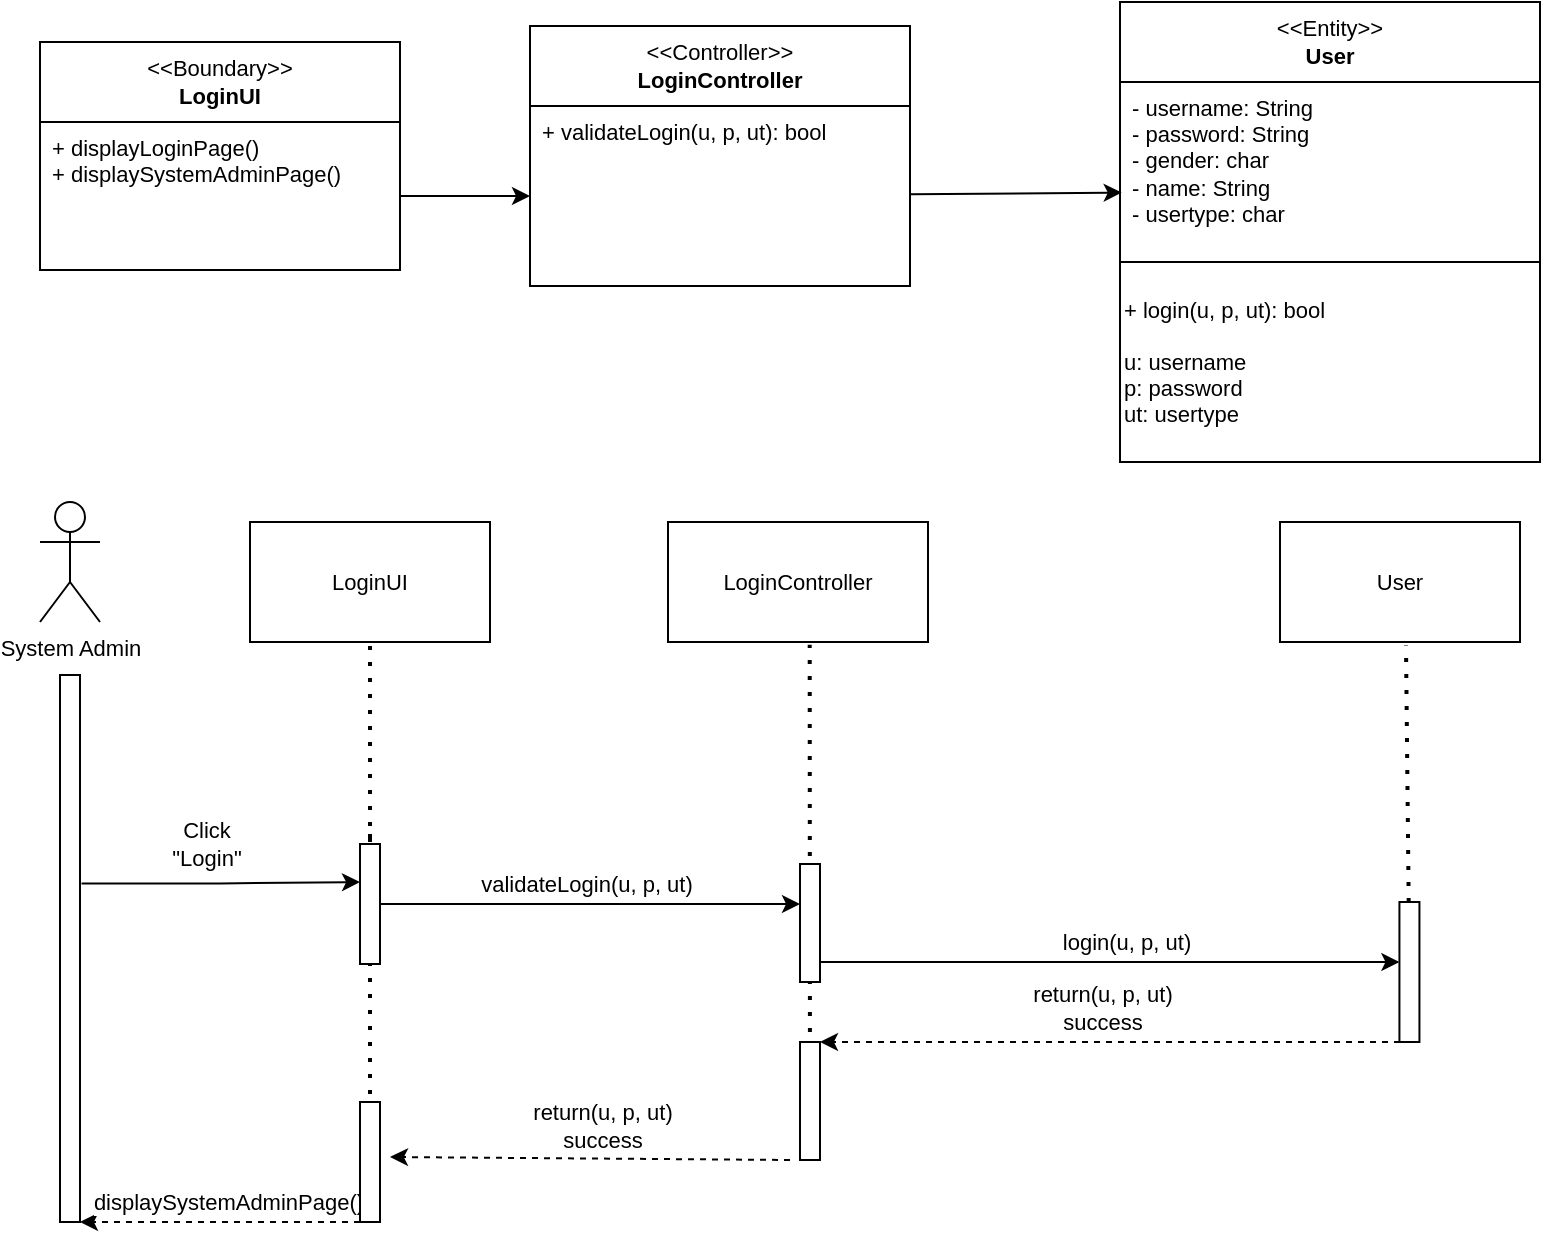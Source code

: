 <mxfile version="22.0.6" type="github" pages="15">
  <diagram name="SystemAdminLogin" id="hzB3vnw-TgfJDQ0SbW98">
    <mxGraphModel dx="1221" dy="636" grid="1" gridSize="10" guides="1" tooltips="1" connect="1" arrows="1" fold="1" page="1" pageScale="1" pageWidth="850" pageHeight="1100" math="0" shadow="0">
      <root>
        <mxCell id="0" />
        <mxCell id="1" parent="0" />
        <mxCell id="Pf1f-GPJ4pG_dbanzRFX-19" value="" style="endArrow=none;dashed=1;html=1;dashPattern=1 3;strokeWidth=2;rounded=0;fontSize=11;exitX=0.5;exitY=1;exitDx=0;exitDy=0;" parent="1" source="Pf1f-GPJ4pG_dbanzRFX-26" edge="1">
          <mxGeometry width="50" height="50" relative="1" as="geometry">
            <mxPoint x="345" y="890" as="sourcePoint" />
            <mxPoint x="345" y="630" as="targetPoint" />
          </mxGeometry>
        </mxCell>
        <mxCell id="Pf1f-GPJ4pG_dbanzRFX-14" value="" style="endArrow=none;dashed=1;html=1;dashPattern=1 3;strokeWidth=2;rounded=0;entryX=0.525;entryY=1.03;entryDx=0;entryDy=0;entryPerimeter=0;fontSize=11;" parent="1" source="Pf1f-GPJ4pG_dbanzRFX-8" target="Pf1f-GPJ4pG_dbanzRFX-17" edge="1">
          <mxGeometry width="50" height="50" relative="1" as="geometry">
            <mxPoint x="863" y="910" as="sourcePoint" />
            <mxPoint x="864.55" y="551" as="targetPoint" />
          </mxGeometry>
        </mxCell>
        <mxCell id="Pf1f-GPJ4pG_dbanzRFX-13" value="" style="endArrow=none;dashed=1;html=1;dashPattern=1 3;strokeWidth=2;rounded=0;entryX=0.545;entryY=1.023;entryDx=0;entryDy=0;entryPerimeter=0;fontSize=11;exitX=0.5;exitY=1;exitDx=0;exitDy=0;" parent="1" source="SLXy9xRyS5ZVO86qip1l-2" target="Pf1f-GPJ4pG_dbanzRFX-16" edge="1">
          <mxGeometry width="50" height="50" relative="1" as="geometry">
            <mxPoint x="564.987" y="850" as="sourcePoint" />
            <mxPoint x="564.83" y="551" as="targetPoint" />
          </mxGeometry>
        </mxCell>
        <mxCell id="Pf1f-GPJ4pG_dbanzRFX-12" value="" style="endArrow=none;dashed=1;html=1;dashPattern=1 3;strokeWidth=2;rounded=0;fontSize=11;" parent="1" target="Pf1f-GPJ4pG_dbanzRFX-15" edge="1">
          <mxGeometry width="50" height="50" relative="1" as="geometry">
            <mxPoint x="345" y="640" as="sourcePoint" />
            <mxPoint x="345" y="550" as="targetPoint" />
          </mxGeometry>
        </mxCell>
        <mxCell id="O3HFnDaN8h5U3pmmsdW3-17" value="&amp;lt;&amp;lt;Boundary&amp;gt;&amp;gt;&lt;br style=&quot;font-size: 11px;&quot;&gt;&lt;b style=&quot;font-size: 11px;&quot;&gt;LoginUI&lt;/b&gt;" style="swimlane;fontStyle=0;childLayout=stackLayout;horizontal=1;startSize=40;fillColor=none;horizontalStack=0;resizeParent=1;resizeParentMax=0;resizeLast=0;collapsible=1;marginBottom=0;whiteSpace=wrap;html=1;fontSize=11;" parent="1" vertex="1">
          <mxGeometry x="180" y="240" width="180" height="114" as="geometry" />
        </mxCell>
        <mxCell id="O3HFnDaN8h5U3pmmsdW3-18" value="+ displayLoginPage()&lt;br style=&quot;font-size: 11px;&quot;&gt;+ displaySystemAdminPage()" style="text;strokeColor=none;fillColor=none;align=left;verticalAlign=top;spacingLeft=4;spacingRight=4;overflow=hidden;rotatable=0;points=[[0,0.5],[1,0.5]];portConstraint=eastwest;whiteSpace=wrap;html=1;fontSize=11;" parent="O3HFnDaN8h5U3pmmsdW3-17" vertex="1">
          <mxGeometry y="40" width="180" height="74" as="geometry" />
        </mxCell>
        <mxCell id="O3HFnDaN8h5U3pmmsdW3-24" value="&amp;lt;&amp;lt;Controller&amp;gt;&amp;gt;&lt;br style=&quot;font-size: 11px;&quot;&gt;&lt;b style=&quot;font-size: 11px;&quot;&gt;LoginController&lt;/b&gt;" style="swimlane;fontStyle=0;childLayout=stackLayout;horizontal=1;startSize=40;fillColor=none;horizontalStack=0;resizeParent=1;resizeParentMax=0;resizeLast=0;collapsible=1;marginBottom=0;whiteSpace=wrap;html=1;fontSize=11;" parent="1" vertex="1">
          <mxGeometry x="425" y="232" width="190" height="130" as="geometry" />
        </mxCell>
        <mxCell id="O3HFnDaN8h5U3pmmsdW3-25" value="+ validateLogin(u, p, ut): bool&lt;br style=&quot;font-size: 11px;&quot;&gt;" style="text;strokeColor=none;fillColor=none;align=left;verticalAlign=top;spacingLeft=4;spacingRight=4;overflow=hidden;rotatable=0;points=[[0,0.5],[1,0.5]];portConstraint=eastwest;whiteSpace=wrap;html=1;fontSize=11;" parent="O3HFnDaN8h5U3pmmsdW3-24" vertex="1">
          <mxGeometry y="40" width="190" height="90" as="geometry" />
        </mxCell>
        <mxCell id="O3HFnDaN8h5U3pmmsdW3-44" value="" style="endArrow=classic;html=1;rounded=0;entryX=0;entryY=0.5;entryDx=0;entryDy=0;fontSize=11;" parent="1" source="O3HFnDaN8h5U3pmmsdW3-18" target="O3HFnDaN8h5U3pmmsdW3-25" edge="1">
          <mxGeometry width="50" height="50" relative="1" as="geometry">
            <mxPoint x="320" y="300" as="sourcePoint" />
            <mxPoint x="370" y="250" as="targetPoint" />
          </mxGeometry>
        </mxCell>
        <mxCell id="O3HFnDaN8h5U3pmmsdW3-45" value="" style="endArrow=classic;html=1;rounded=0;entryX=0.004;entryY=0.614;entryDx=0;entryDy=0;entryPerimeter=0;fontSize=11;" parent="1" source="O3HFnDaN8h5U3pmmsdW3-25" target="O3HFnDaN8h5U3pmmsdW3-49" edge="1">
          <mxGeometry width="50" height="50" relative="1" as="geometry">
            <mxPoint x="610" y="300" as="sourcePoint" />
            <mxPoint x="720" y="300" as="targetPoint" />
          </mxGeometry>
        </mxCell>
        <mxCell id="O3HFnDaN8h5U3pmmsdW3-52" value="+ login(u, p, ut): bool&lt;br style=&quot;font-size: 11px;&quot;&gt;&lt;br style=&quot;border-color: var(--border-color); font-size: 11px;&quot;&gt;u: username&lt;br style=&quot;border-color: var(--border-color); font-size: 11px;&quot;&gt;p: password&lt;br style=&quot;border-color: var(--border-color); font-size: 11px;&quot;&gt;ut: usertype" style="rounded=0;whiteSpace=wrap;html=1;fillStyle=auto;fillColor=none;align=left;fontSize=11;" parent="1" vertex="1">
          <mxGeometry x="720" y="350" width="210" height="100" as="geometry" />
        </mxCell>
        <mxCell id="O3HFnDaN8h5U3pmmsdW3-48" value="&amp;lt;&amp;lt;Entity&amp;gt;&amp;gt;&lt;b style=&quot;font-size: 11px;&quot;&gt;&lt;br style=&quot;font-size: 11px;&quot;&gt;User&lt;br style=&quot;font-size: 11px;&quot;&gt;&lt;/b&gt;" style="swimlane;fontStyle=0;childLayout=stackLayout;horizontal=1;startSize=40;fillColor=none;horizontalStack=0;resizeParent=1;resizeParentMax=0;resizeLast=0;collapsible=1;marginBottom=0;whiteSpace=wrap;html=1;fontSize=11;" parent="1" vertex="1">
          <mxGeometry x="720" y="220" width="210" height="130" as="geometry" />
        </mxCell>
        <mxCell id="O3HFnDaN8h5U3pmmsdW3-49" value="- username: String&lt;br style=&quot;font-size: 11px;&quot;&gt;- password: String&lt;br style=&quot;font-size: 11px;&quot;&gt;- gender: char&lt;br style=&quot;font-size: 11px;&quot;&gt;- name: String&lt;br style=&quot;font-size: 11px;&quot;&gt;- usertype: char" style="text;strokeColor=none;fillColor=none;align=left;verticalAlign=top;spacingLeft=4;spacingRight=4;overflow=hidden;rotatable=0;points=[[0,0.5],[1,0.5]];portConstraint=eastwest;whiteSpace=wrap;html=1;fontSize=11;" parent="O3HFnDaN8h5U3pmmsdW3-48" vertex="1">
          <mxGeometry y="40" width="210" height="90" as="geometry" />
        </mxCell>
        <mxCell id="Pf1f-GPJ4pG_dbanzRFX-3" value="" style="edgeStyle=orthogonalEdgeStyle;rounded=0;orthogonalLoop=1;jettySize=auto;html=1;exitX=1.076;exitY=0.381;exitDx=0;exitDy=0;exitPerimeter=0;fontSize=11;" parent="1" source="SLXy9xRyS5ZVO86qip1l-1" edge="1">
          <mxGeometry relative="1" as="geometry">
            <mxPoint x="260" y="660" as="sourcePoint" />
            <mxPoint x="340" y="660" as="targetPoint" />
          </mxGeometry>
        </mxCell>
        <mxCell id="Pf1f-GPJ4pG_dbanzRFX-4" value="Click&lt;br style=&quot;font-size: 11px;&quot;&gt;&quot;Login&quot;" style="edgeLabel;html=1;align=center;verticalAlign=middle;resizable=0;points=[];fontSize=11;" parent="Pf1f-GPJ4pG_dbanzRFX-3" vertex="1" connectable="0">
          <mxGeometry x="-0.117" relative="1" as="geometry">
            <mxPoint y="-20" as="offset" />
          </mxGeometry>
        </mxCell>
        <mxCell id="Pf1f-GPJ4pG_dbanzRFX-1" value="System Admin" style="shape=umlActor;verticalLabelPosition=bottom;verticalAlign=top;html=1;outlineConnect=0;fontSize=11;" parent="1" vertex="1">
          <mxGeometry x="180" y="470" width="30" height="60" as="geometry" />
        </mxCell>
        <mxCell id="Pf1f-GPJ4pG_dbanzRFX-6" value="" style="edgeStyle=orthogonalEdgeStyle;rounded=0;orthogonalLoop=1;jettySize=auto;html=1;fontSize=11;" parent="1" source="Pf1f-GPJ4pG_dbanzRFX-2" target="Pf1f-GPJ4pG_dbanzRFX-5" edge="1">
          <mxGeometry relative="1" as="geometry">
            <Array as="points">
              <mxPoint x="570" y="671" />
              <mxPoint x="570" y="671" />
            </Array>
          </mxGeometry>
        </mxCell>
        <mxCell id="Pf1f-GPJ4pG_dbanzRFX-7" value="validateLogin(u, p, ut)" style="edgeLabel;html=1;align=center;verticalAlign=middle;resizable=0;points=[];fontSize=11;" parent="Pf1f-GPJ4pG_dbanzRFX-6" vertex="1" connectable="0">
          <mxGeometry x="-0.018" y="1" relative="1" as="geometry">
            <mxPoint y="-9" as="offset" />
          </mxGeometry>
        </mxCell>
        <mxCell id="Pf1f-GPJ4pG_dbanzRFX-2" value="" style="whiteSpace=wrap;html=1;verticalAlign=top;fontSize=11;" parent="1" vertex="1">
          <mxGeometry x="340" y="641" width="10" height="60" as="geometry" />
        </mxCell>
        <mxCell id="Pf1f-GPJ4pG_dbanzRFX-9" value="" style="edgeStyle=orthogonalEdgeStyle;rounded=0;orthogonalLoop=1;jettySize=auto;html=1;entryX=-0.105;entryY=0.171;entryDx=0;entryDy=0;entryPerimeter=0;exitX=1;exitY=0.831;exitDx=0;exitDy=0;exitPerimeter=0;fontSize=11;" parent="1" source="Pf1f-GPJ4pG_dbanzRFX-5" edge="1">
          <mxGeometry relative="1" as="geometry">
            <mxPoint x="590" y="701" as="sourcePoint" />
            <mxPoint x="859.72" y="700.999" as="targetPoint" />
            <Array as="points">
              <mxPoint x="860" y="700" />
            </Array>
          </mxGeometry>
        </mxCell>
        <mxCell id="Pf1f-GPJ4pG_dbanzRFX-11" value="login(u, p, ut)" style="edgeLabel;html=1;align=center;verticalAlign=middle;resizable=0;points=[];fontSize=11;" parent="Pf1f-GPJ4pG_dbanzRFX-9" vertex="1" connectable="0">
          <mxGeometry x="0.197" y="-2" relative="1" as="geometry">
            <mxPoint x="-21" y="-12" as="offset" />
          </mxGeometry>
        </mxCell>
        <mxCell id="Pf1f-GPJ4pG_dbanzRFX-5" value="" style="whiteSpace=wrap;html=1;verticalAlign=top;fontSize=11;" parent="1" vertex="1">
          <mxGeometry x="560" y="651" width="10" height="59" as="geometry" />
        </mxCell>
        <mxCell id="Pf1f-GPJ4pG_dbanzRFX-15" value="LoginUI" style="rounded=0;whiteSpace=wrap;html=1;fontSize=11;" parent="1" vertex="1">
          <mxGeometry x="285" y="480" width="120" height="60" as="geometry" />
        </mxCell>
        <mxCell id="Pf1f-GPJ4pG_dbanzRFX-16" value="LoginController" style="rounded=0;whiteSpace=wrap;html=1;fontSize=11;" parent="1" vertex="1">
          <mxGeometry x="494" y="480" width="130" height="60" as="geometry" />
        </mxCell>
        <mxCell id="Pf1f-GPJ4pG_dbanzRFX-17" value="User" style="rounded=0;whiteSpace=wrap;html=1;fontSize=11;" parent="1" vertex="1">
          <mxGeometry x="800" y="480" width="120" height="60" as="geometry" />
        </mxCell>
        <mxCell id="Pf1f-GPJ4pG_dbanzRFX-22" value="" style="endArrow=classic;html=1;rounded=0;entryX=1.343;entryY=0.553;entryDx=0;entryDy=0;entryPerimeter=0;dashed=1;fontSize=11;" parent="1" edge="1">
          <mxGeometry width="50" height="50" relative="1" as="geometry">
            <mxPoint x="860" y="740" as="sourcePoint" />
            <mxPoint x="570" y="739.997" as="targetPoint" />
          </mxGeometry>
        </mxCell>
        <mxCell id="Pf1f-GPJ4pG_dbanzRFX-23" value="return(u, p, ut)&lt;br style=&quot;font-size: 11px;&quot;&gt;success" style="edgeLabel;html=1;align=center;verticalAlign=middle;resizable=0;points=[];fontSize=11;" parent="Pf1f-GPJ4pG_dbanzRFX-22" vertex="1" connectable="0">
          <mxGeometry x="-0.06" y="1" relative="1" as="geometry">
            <mxPoint x="-13" y="-18" as="offset" />
          </mxGeometry>
        </mxCell>
        <mxCell id="Pf1f-GPJ4pG_dbanzRFX-24" value="" style="endArrow=classic;html=1;rounded=0;exitX=-0.103;exitY=0.863;exitDx=0;exitDy=0;exitPerimeter=0;entryX=1;entryY=1;entryDx=0;entryDy=0;fontSize=11;dashed=1;" parent="1" target="SLXy9xRyS5ZVO86qip1l-1" edge="1">
          <mxGeometry width="50" height="50" relative="1" as="geometry">
            <mxPoint x="340" y="830" as="sourcePoint" />
            <mxPoint x="130" y="830" as="targetPoint" />
          </mxGeometry>
        </mxCell>
        <mxCell id="Pf1f-GPJ4pG_dbanzRFX-25" value="displaySystemAdminPage()" style="edgeLabel;html=1;align=center;verticalAlign=middle;resizable=0;points=[];fontSize=11;" parent="Pf1f-GPJ4pG_dbanzRFX-24" vertex="1" connectable="0">
          <mxGeometry x="-0.06" y="1" relative="1" as="geometry">
            <mxPoint y="-11" as="offset" />
          </mxGeometry>
        </mxCell>
        <mxCell id="Pf1f-GPJ4pG_dbanzRFX-27" value="" style="endArrow=none;dashed=1;html=1;dashPattern=1 3;strokeWidth=2;rounded=0;fontSize=11;" parent="1" target="Pf1f-GPJ4pG_dbanzRFX-26" edge="1">
          <mxGeometry width="50" height="50" relative="1" as="geometry">
            <mxPoint x="345" y="830" as="sourcePoint" />
            <mxPoint x="345" y="630" as="targetPoint" />
          </mxGeometry>
        </mxCell>
        <mxCell id="Pf1f-GPJ4pG_dbanzRFX-26" value="" style="whiteSpace=wrap;html=1;verticalAlign=top;fontSize=11;" parent="1" vertex="1">
          <mxGeometry x="340" y="770" width="10" height="60" as="geometry" />
        </mxCell>
        <mxCell id="Pf1f-GPJ4pG_dbanzRFX-8" value="" style="whiteSpace=wrap;html=1;verticalAlign=top;movable=1;resizable=1;rotatable=1;deletable=1;editable=1;locked=0;connectable=1;fontSize=11;" parent="1" vertex="1">
          <mxGeometry x="859.72" y="670" width="10" height="70" as="geometry" />
        </mxCell>
        <mxCell id="SLXy9xRyS5ZVO86qip1l-1" value="" style="whiteSpace=wrap;html=1;verticalAlign=top;fontSize=11;" parent="1" vertex="1">
          <mxGeometry x="190" y="556.5" width="10" height="273.5" as="geometry" />
        </mxCell>
        <mxCell id="SLXy9xRyS5ZVO86qip1l-2" value="" style="whiteSpace=wrap;html=1;verticalAlign=top;fontSize=11;" parent="1" vertex="1">
          <mxGeometry x="560" y="740" width="10" height="59" as="geometry" />
        </mxCell>
        <mxCell id="SLXy9xRyS5ZVO86qip1l-3" value="" style="endArrow=classic;html=1;rounded=0;entryX=1.343;entryY=0.553;entryDx=0;entryDy=0;entryPerimeter=0;dashed=1;fontSize=11;" parent="1" edge="1">
          <mxGeometry width="50" height="50" relative="1" as="geometry">
            <mxPoint x="555" y="799" as="sourcePoint" />
            <mxPoint x="355" y="797.497" as="targetPoint" />
          </mxGeometry>
        </mxCell>
        <mxCell id="SLXy9xRyS5ZVO86qip1l-4" value="return(u, p, ut)&lt;br style=&quot;border-color: var(--border-color); font-size: 11px;&quot;&gt;success" style="edgeLabel;html=1;align=center;verticalAlign=middle;resizable=0;points=[];fontSize=11;" parent="SLXy9xRyS5ZVO86qip1l-3" vertex="1" connectable="0">
          <mxGeometry x="-0.06" y="1" relative="1" as="geometry">
            <mxPoint y="-18" as="offset" />
          </mxGeometry>
        </mxCell>
      </root>
    </mxGraphModel>
  </diagram>
  <diagram id="ayuV4quFEUJsa5RrPppK" name="SystemAdminLogout">
    <mxGraphModel dx="1221" dy="636" grid="1" gridSize="10" guides="1" tooltips="1" connect="1" arrows="1" fold="1" page="1" pageScale="1" pageWidth="850" pageHeight="1100" math="0" shadow="0">
      <root>
        <mxCell id="0" />
        <mxCell id="1" parent="0" />
        <mxCell id="xHKSTduAfZbdzU8Fh9bG-1" value="" style="endArrow=none;dashed=1;html=1;dashPattern=1 3;strokeWidth=2;rounded=0;exitX=0.5;exitY=1;exitDx=0;exitDy=0;" parent="1" source="xHKSTduAfZbdzU8Fh9bG-18" target="xHKSTduAfZbdzU8Fh9bG-25" edge="1">
          <mxGeometry width="50" height="50" relative="1" as="geometry">
            <mxPoint x="285" y="870" as="sourcePoint" />
            <mxPoint x="285" y="570" as="targetPoint" />
          </mxGeometry>
        </mxCell>
        <mxCell id="xHKSTduAfZbdzU8Fh9bG-3" value="" style="endArrow=none;dashed=1;html=1;dashPattern=1 3;strokeWidth=2;rounded=0;" parent="1" source="xHKSTduAfZbdzU8Fh9bG-25" target="xHKSTduAfZbdzU8Fh9bG-22" edge="1">
          <mxGeometry width="50" height="50" relative="1" as="geometry">
            <mxPoint x="285" y="850" as="sourcePoint" />
            <mxPoint x="285" y="570" as="targetPoint" />
          </mxGeometry>
        </mxCell>
        <mxCell id="xHKSTduAfZbdzU8Fh9bG-4" value="&amp;lt;&amp;lt;Boundary&amp;gt;&amp;gt;&lt;br&gt;&lt;b&gt;LogoutUI&lt;/b&gt;" style="swimlane;fontStyle=0;childLayout=stackLayout;horizontal=1;startSize=40;fillColor=none;horizontalStack=0;resizeParent=1;resizeParentMax=0;resizeLast=0;collapsible=1;marginBottom=0;whiteSpace=wrap;html=1;" parent="1" vertex="1">
          <mxGeometry x="175" y="340" width="220" height="114" as="geometry">
            <mxRectangle x="590" y="220" width="170" height="40" as="alternateBounds" />
          </mxGeometry>
        </mxCell>
        <mxCell id="xHKSTduAfZbdzU8Fh9bG-5" value="+session_destroy()&lt;br&gt;+displaySystemAdminPage()" style="text;strokeColor=none;fillColor=none;align=left;verticalAlign=top;spacingLeft=4;spacingRight=4;overflow=hidden;rotatable=0;points=[[0,0.5],[1,0.5]];portConstraint=eastwest;whiteSpace=wrap;html=1;" parent="xHKSTduAfZbdzU8Fh9bG-4" vertex="1">
          <mxGeometry y="40" width="220" height="74" as="geometry" />
        </mxCell>
        <mxCell id="xHKSTduAfZbdzU8Fh9bG-13" value="" style="edgeStyle=orthogonalEdgeStyle;rounded=0;orthogonalLoop=1;jettySize=auto;html=1;" parent="1" edge="1">
          <mxGeometry relative="1" as="geometry">
            <mxPoint x="200" y="680" as="sourcePoint" />
            <mxPoint x="280" y="680" as="targetPoint" />
          </mxGeometry>
        </mxCell>
        <mxCell id="xHKSTduAfZbdzU8Fh9bG-14" value="Click&lt;br&gt;&quot;Logout&quot;" style="edgeLabel;html=1;align=center;verticalAlign=middle;resizable=0;points=[];" parent="xHKSTduAfZbdzU8Fh9bG-13" vertex="1" connectable="0">
          <mxGeometry x="-0.117" relative="1" as="geometry">
            <mxPoint y="-20" as="offset" />
          </mxGeometry>
        </mxCell>
        <mxCell id="xHKSTduAfZbdzU8Fh9bG-15" value="System Admin" style="shape=umlActor;verticalLabelPosition=bottom;verticalAlign=top;html=1;outlineConnect=0;" parent="1" vertex="1">
          <mxGeometry x="170" y="640" width="30" height="60" as="geometry" />
        </mxCell>
        <mxCell id="xHKSTduAfZbdzU8Fh9bG-18" value="" style="whiteSpace=wrap;html=1;verticalAlign=top;" parent="1" vertex="1">
          <mxGeometry x="280" y="661" width="10" height="60" as="geometry" />
        </mxCell>
        <mxCell id="xHKSTduAfZbdzU8Fh9bG-22" value="LogoutUI" style="rounded=0;whiteSpace=wrap;html=1;" parent="1" vertex="1">
          <mxGeometry x="225" y="500" width="120" height="60" as="geometry" />
        </mxCell>
        <mxCell id="xHKSTduAfZbdzU8Fh9bG-25" value="" style="whiteSpace=wrap;html=1;verticalAlign=top;" parent="1" vertex="1">
          <mxGeometry x="280" y="590" width="10" height="60" as="geometry" />
        </mxCell>
        <mxCell id="xHKSTduAfZbdzU8Fh9bG-26" value="" style="endArrow=classic;html=1;rounded=0;entryX=1;entryY=0;entryDx=0;entryDy=0;exitX=0.429;exitY=-0.055;exitDx=0;exitDy=0;exitPerimeter=0;" parent="1" source="xHKSTduAfZbdzU8Fh9bG-25" target="xHKSTduAfZbdzU8Fh9bG-25" edge="1">
          <mxGeometry width="50" height="50" relative="1" as="geometry">
            <mxPoint x="290" y="570" as="sourcePoint" />
            <mxPoint x="300" y="600" as="targetPoint" />
            <Array as="points">
              <mxPoint x="284" y="570" />
              <mxPoint x="320" y="570" />
              <mxPoint x="320" y="590" />
            </Array>
          </mxGeometry>
        </mxCell>
        <mxCell id="xHKSTduAfZbdzU8Fh9bG-27" value="displaySystemAdminPage()" style="edgeLabel;html=1;align=center;verticalAlign=middle;resizable=0;points=[];" parent="xHKSTduAfZbdzU8Fh9bG-26" vertex="1" connectable="0">
          <mxGeometry x="-0.005" relative="1" as="geometry">
            <mxPoint x="72" y="8" as="offset" />
          </mxGeometry>
        </mxCell>
        <mxCell id="xHKSTduAfZbdzU8Fh9bG-38" value="" style="endArrow=none;dashed=1;html=1;dashPattern=1 3;strokeWidth=2;rounded=0;" parent="1" edge="1">
          <mxGeometry width="50" height="50" relative="1" as="geometry">
            <mxPoint x="285" y="930" as="sourcePoint" />
            <mxPoint x="285" y="930" as="targetPoint" />
          </mxGeometry>
        </mxCell>
        <mxCell id="xHKSTduAfZbdzU8Fh9bG-42" value="" style="endArrow=classic;html=1;rounded=0;entryX=1;entryY=0;entryDx=0;entryDy=0;exitX=0.429;exitY=-0.055;exitDx=0;exitDy=0;exitPerimeter=0;" parent="1" edge="1">
          <mxGeometry width="50" height="50" relative="1" as="geometry">
            <mxPoint x="290" y="717" as="sourcePoint" />
            <mxPoint x="296" y="720" as="targetPoint" />
            <Array as="points">
              <mxPoint x="290" y="700" />
              <mxPoint x="326" y="700" />
              <mxPoint x="326" y="720" />
            </Array>
          </mxGeometry>
        </mxCell>
        <mxCell id="xHKSTduAfZbdzU8Fh9bG-43" value="Session_destroy()" style="edgeLabel;html=1;align=center;verticalAlign=middle;resizable=0;points=[];" parent="xHKSTduAfZbdzU8Fh9bG-42" vertex="1" connectable="0">
          <mxGeometry x="-0.005" relative="1" as="geometry">
            <mxPoint x="51" y="8" as="offset" />
          </mxGeometry>
        </mxCell>
      </root>
    </mxGraphModel>
  </diagram>
  <diagram id="zOysTIYbsOonCprx6KJG" name="CafeOwnerLogin">
    <mxGraphModel dx="1221" dy="636" grid="1" gridSize="10" guides="1" tooltips="1" connect="1" arrows="1" fold="1" page="1" pageScale="1" pageWidth="850" pageHeight="1100" math="0" shadow="0">
      <root>
        <mxCell id="0" />
        <mxCell id="1" parent="0" />
        <mxCell id="kmHfPa_Iwp6pXHshHUg5-1" value="" style="endArrow=none;dashed=1;html=1;dashPattern=1 3;strokeWidth=2;rounded=0;fontSize=11;exitX=0.5;exitY=1;exitDx=0;exitDy=0;" parent="1" source="kmHfPa_Iwp6pXHshHUg5-31" edge="1">
          <mxGeometry width="50" height="50" relative="1" as="geometry">
            <mxPoint x="345" y="890" as="sourcePoint" />
            <mxPoint x="345" y="630" as="targetPoint" />
          </mxGeometry>
        </mxCell>
        <mxCell id="kmHfPa_Iwp6pXHshHUg5-2" value="" style="endArrow=none;dashed=1;html=1;dashPattern=1 3;strokeWidth=2;rounded=0;entryX=0.525;entryY=1.03;entryDx=0;entryDy=0;entryPerimeter=0;fontSize=11;" parent="1" source="kmHfPa_Iwp6pXHshHUg5-32" target="kmHfPa_Iwp6pXHshHUg5-25" edge="1">
          <mxGeometry width="50" height="50" relative="1" as="geometry">
            <mxPoint x="863" y="910" as="sourcePoint" />
            <mxPoint x="864.55" y="551" as="targetPoint" />
          </mxGeometry>
        </mxCell>
        <mxCell id="kmHfPa_Iwp6pXHshHUg5-3" value="" style="endArrow=none;dashed=1;html=1;dashPattern=1 3;strokeWidth=2;rounded=0;entryX=0.545;entryY=1.023;entryDx=0;entryDy=0;entryPerimeter=0;fontSize=11;exitX=0.5;exitY=1;exitDx=0;exitDy=0;" parent="1" source="kmHfPa_Iwp6pXHshHUg5-34" target="kmHfPa_Iwp6pXHshHUg5-24" edge="1">
          <mxGeometry width="50" height="50" relative="1" as="geometry">
            <mxPoint x="564.987" y="850" as="sourcePoint" />
            <mxPoint x="564.83" y="551" as="targetPoint" />
          </mxGeometry>
        </mxCell>
        <mxCell id="kmHfPa_Iwp6pXHshHUg5-4" value="" style="endArrow=none;dashed=1;html=1;dashPattern=1 3;strokeWidth=2;rounded=0;fontSize=11;" parent="1" target="kmHfPa_Iwp6pXHshHUg5-23" edge="1">
          <mxGeometry width="50" height="50" relative="1" as="geometry">
            <mxPoint x="345" y="640" as="sourcePoint" />
            <mxPoint x="345" y="550" as="targetPoint" />
          </mxGeometry>
        </mxCell>
        <mxCell id="kmHfPa_Iwp6pXHshHUg5-5" value="&amp;lt;&amp;lt;Boundary&amp;gt;&amp;gt;&lt;br style=&quot;font-size: 11px;&quot;&gt;&lt;b style=&quot;font-size: 11px;&quot;&gt;LoginUI&lt;/b&gt;" style="swimlane;fontStyle=0;childLayout=stackLayout;horizontal=1;startSize=40;fillColor=none;horizontalStack=0;resizeParent=1;resizeParentMax=0;resizeLast=0;collapsible=1;marginBottom=0;whiteSpace=wrap;html=1;fontSize=11;" parent="1" vertex="1">
          <mxGeometry x="180" y="240" width="180" height="114" as="geometry" />
        </mxCell>
        <mxCell id="kmHfPa_Iwp6pXHshHUg5-6" value="+ displayLoginPage()&lt;br style=&quot;font-size: 11px;&quot;&gt;+ displayCafeOwnerPage()" style="text;strokeColor=none;fillColor=none;align=left;verticalAlign=top;spacingLeft=4;spacingRight=4;overflow=hidden;rotatable=0;points=[[0,0.5],[1,0.5]];portConstraint=eastwest;whiteSpace=wrap;html=1;fontSize=11;" parent="kmHfPa_Iwp6pXHshHUg5-5" vertex="1">
          <mxGeometry y="40" width="180" height="74" as="geometry" />
        </mxCell>
        <mxCell id="kmHfPa_Iwp6pXHshHUg5-7" value="&amp;lt;&amp;lt;Controller&amp;gt;&amp;gt;&lt;br style=&quot;font-size: 11px;&quot;&gt;&lt;b style=&quot;font-size: 11px;&quot;&gt;LoginController&lt;/b&gt;" style="swimlane;fontStyle=0;childLayout=stackLayout;horizontal=1;startSize=40;fillColor=none;horizontalStack=0;resizeParent=1;resizeParentMax=0;resizeLast=0;collapsible=1;marginBottom=0;whiteSpace=wrap;html=1;fontSize=11;" parent="1" vertex="1">
          <mxGeometry x="425" y="232" width="190" height="130" as="geometry" />
        </mxCell>
        <mxCell id="kmHfPa_Iwp6pXHshHUg5-8" value="+ validateLogin(u, p, ut): bool&lt;br style=&quot;font-size: 11px;&quot;&gt;" style="text;strokeColor=none;fillColor=none;align=left;verticalAlign=top;spacingLeft=4;spacingRight=4;overflow=hidden;rotatable=0;points=[[0,0.5],[1,0.5]];portConstraint=eastwest;whiteSpace=wrap;html=1;fontSize=11;" parent="kmHfPa_Iwp6pXHshHUg5-7" vertex="1">
          <mxGeometry y="40" width="190" height="90" as="geometry" />
        </mxCell>
        <mxCell id="kmHfPa_Iwp6pXHshHUg5-9" value="" style="endArrow=classic;html=1;rounded=0;entryX=0;entryY=0.5;entryDx=0;entryDy=0;fontSize=11;" parent="1" source="kmHfPa_Iwp6pXHshHUg5-6" target="kmHfPa_Iwp6pXHshHUg5-8" edge="1">
          <mxGeometry width="50" height="50" relative="1" as="geometry">
            <mxPoint x="320" y="300" as="sourcePoint" />
            <mxPoint x="370" y="250" as="targetPoint" />
          </mxGeometry>
        </mxCell>
        <mxCell id="kmHfPa_Iwp6pXHshHUg5-10" value="" style="endArrow=classic;html=1;rounded=0;entryX=0.004;entryY=0.614;entryDx=0;entryDy=0;entryPerimeter=0;fontSize=11;" parent="1" source="kmHfPa_Iwp6pXHshHUg5-8" target="kmHfPa_Iwp6pXHshHUg5-13" edge="1">
          <mxGeometry width="50" height="50" relative="1" as="geometry">
            <mxPoint x="610" y="300" as="sourcePoint" />
            <mxPoint x="720" y="300" as="targetPoint" />
          </mxGeometry>
        </mxCell>
        <mxCell id="kmHfPa_Iwp6pXHshHUg5-11" value="+ login(u, p, ut): bool&lt;br style=&quot;font-size: 11px;&quot;&gt;&lt;br style=&quot;border-color: var(--border-color); font-size: 11px;&quot;&gt;u: username&lt;br style=&quot;border-color: var(--border-color); font-size: 11px;&quot;&gt;p: password&lt;br style=&quot;border-color: var(--border-color); font-size: 11px;&quot;&gt;ut: usertype" style="rounded=0;whiteSpace=wrap;html=1;fillStyle=auto;fillColor=none;align=left;fontSize=11;" parent="1" vertex="1">
          <mxGeometry x="720" y="350" width="210" height="100" as="geometry" />
        </mxCell>
        <mxCell id="kmHfPa_Iwp6pXHshHUg5-12" value="&amp;lt;&amp;lt;Entity&amp;gt;&amp;gt;&lt;b style=&quot;font-size: 11px;&quot;&gt;&lt;br style=&quot;font-size: 11px;&quot;&gt;User&lt;br style=&quot;font-size: 11px;&quot;&gt;&lt;/b&gt;" style="swimlane;fontStyle=0;childLayout=stackLayout;horizontal=1;startSize=40;fillColor=none;horizontalStack=0;resizeParent=1;resizeParentMax=0;resizeLast=0;collapsible=1;marginBottom=0;whiteSpace=wrap;html=1;fontSize=11;" parent="1" vertex="1">
          <mxGeometry x="720" y="220" width="210" height="130" as="geometry" />
        </mxCell>
        <mxCell id="kmHfPa_Iwp6pXHshHUg5-13" value="- username: String&lt;br style=&quot;font-size: 11px;&quot;&gt;- password: String&lt;br style=&quot;font-size: 11px;&quot;&gt;- gender: char&lt;br style=&quot;font-size: 11px;&quot;&gt;- name: String&lt;br style=&quot;font-size: 11px;&quot;&gt;- usertype: char" style="text;strokeColor=none;fillColor=none;align=left;verticalAlign=top;spacingLeft=4;spacingRight=4;overflow=hidden;rotatable=0;points=[[0,0.5],[1,0.5]];portConstraint=eastwest;whiteSpace=wrap;html=1;fontSize=11;" parent="kmHfPa_Iwp6pXHshHUg5-12" vertex="1">
          <mxGeometry y="40" width="210" height="90" as="geometry" />
        </mxCell>
        <mxCell id="kmHfPa_Iwp6pXHshHUg5-14" value="" style="edgeStyle=orthogonalEdgeStyle;rounded=0;orthogonalLoop=1;jettySize=auto;html=1;exitX=1.076;exitY=0.381;exitDx=0;exitDy=0;exitPerimeter=0;fontSize=11;" parent="1" source="kmHfPa_Iwp6pXHshHUg5-33" edge="1">
          <mxGeometry relative="1" as="geometry">
            <mxPoint x="260" y="660" as="sourcePoint" />
            <mxPoint x="340" y="660" as="targetPoint" />
          </mxGeometry>
        </mxCell>
        <mxCell id="kmHfPa_Iwp6pXHshHUg5-15" value="Click&lt;br style=&quot;font-size: 11px;&quot;&gt;&quot;Login&quot;" style="edgeLabel;html=1;align=center;verticalAlign=middle;resizable=0;points=[];fontSize=11;" parent="kmHfPa_Iwp6pXHshHUg5-14" vertex="1" connectable="0">
          <mxGeometry x="-0.117" relative="1" as="geometry">
            <mxPoint y="-20" as="offset" />
          </mxGeometry>
        </mxCell>
        <mxCell id="kmHfPa_Iwp6pXHshHUg5-16" value="Cafe Owner" style="shape=umlActor;verticalLabelPosition=bottom;verticalAlign=top;html=1;outlineConnect=0;fontSize=11;" parent="1" vertex="1">
          <mxGeometry x="180" y="470" width="30" height="60" as="geometry" />
        </mxCell>
        <mxCell id="kmHfPa_Iwp6pXHshHUg5-17" value="" style="edgeStyle=orthogonalEdgeStyle;rounded=0;orthogonalLoop=1;jettySize=auto;html=1;fontSize=11;" parent="1" source="kmHfPa_Iwp6pXHshHUg5-19" target="kmHfPa_Iwp6pXHshHUg5-22" edge="1">
          <mxGeometry relative="1" as="geometry">
            <Array as="points">
              <mxPoint x="570" y="671" />
              <mxPoint x="570" y="671" />
            </Array>
          </mxGeometry>
        </mxCell>
        <mxCell id="kmHfPa_Iwp6pXHshHUg5-18" value="validateLogin(u, p, ut)" style="edgeLabel;html=1;align=center;verticalAlign=middle;resizable=0;points=[];fontSize=11;" parent="kmHfPa_Iwp6pXHshHUg5-17" vertex="1" connectable="0">
          <mxGeometry x="-0.018" y="1" relative="1" as="geometry">
            <mxPoint y="-9" as="offset" />
          </mxGeometry>
        </mxCell>
        <mxCell id="kmHfPa_Iwp6pXHshHUg5-19" value="" style="whiteSpace=wrap;html=1;verticalAlign=top;fontSize=11;" parent="1" vertex="1">
          <mxGeometry x="340" y="641" width="10" height="60" as="geometry" />
        </mxCell>
        <mxCell id="kmHfPa_Iwp6pXHshHUg5-20" value="" style="edgeStyle=orthogonalEdgeStyle;rounded=0;orthogonalLoop=1;jettySize=auto;html=1;entryX=-0.105;entryY=0.171;entryDx=0;entryDy=0;entryPerimeter=0;exitX=1;exitY=0.831;exitDx=0;exitDy=0;exitPerimeter=0;fontSize=11;" parent="1" source="kmHfPa_Iwp6pXHshHUg5-22" edge="1">
          <mxGeometry relative="1" as="geometry">
            <mxPoint x="590" y="701" as="sourcePoint" />
            <mxPoint x="859.72" y="700.999" as="targetPoint" />
            <Array as="points">
              <mxPoint x="860" y="700" />
            </Array>
          </mxGeometry>
        </mxCell>
        <mxCell id="kmHfPa_Iwp6pXHshHUg5-21" value="login(u, p, ut)" style="edgeLabel;html=1;align=center;verticalAlign=middle;resizable=0;points=[];fontSize=11;" parent="kmHfPa_Iwp6pXHshHUg5-20" vertex="1" connectable="0">
          <mxGeometry x="0.197" y="-2" relative="1" as="geometry">
            <mxPoint x="-21" y="-12" as="offset" />
          </mxGeometry>
        </mxCell>
        <mxCell id="kmHfPa_Iwp6pXHshHUg5-22" value="" style="whiteSpace=wrap;html=1;verticalAlign=top;fontSize=11;" parent="1" vertex="1">
          <mxGeometry x="560" y="651" width="10" height="59" as="geometry" />
        </mxCell>
        <mxCell id="kmHfPa_Iwp6pXHshHUg5-23" value="LoginUI" style="rounded=0;whiteSpace=wrap;html=1;fontSize=11;" parent="1" vertex="1">
          <mxGeometry x="285" y="480" width="120" height="60" as="geometry" />
        </mxCell>
        <mxCell id="kmHfPa_Iwp6pXHshHUg5-24" value="LoginController" style="rounded=0;whiteSpace=wrap;html=1;fontSize=11;" parent="1" vertex="1">
          <mxGeometry x="494" y="480" width="130" height="60" as="geometry" />
        </mxCell>
        <mxCell id="kmHfPa_Iwp6pXHshHUg5-25" value="User" style="rounded=0;whiteSpace=wrap;html=1;fontSize=11;" parent="1" vertex="1">
          <mxGeometry x="800" y="480" width="120" height="60" as="geometry" />
        </mxCell>
        <mxCell id="kmHfPa_Iwp6pXHshHUg5-26" value="" style="endArrow=classic;html=1;rounded=0;entryX=1.343;entryY=0.553;entryDx=0;entryDy=0;entryPerimeter=0;dashed=1;fontSize=11;" parent="1" edge="1">
          <mxGeometry width="50" height="50" relative="1" as="geometry">
            <mxPoint x="860" y="740" as="sourcePoint" />
            <mxPoint x="570" y="739.997" as="targetPoint" />
          </mxGeometry>
        </mxCell>
        <mxCell id="kmHfPa_Iwp6pXHshHUg5-27" value="return(u, p, ut)&lt;br style=&quot;font-size: 11px;&quot;&gt;success" style="edgeLabel;html=1;align=center;verticalAlign=middle;resizable=0;points=[];fontSize=11;" parent="kmHfPa_Iwp6pXHshHUg5-26" vertex="1" connectable="0">
          <mxGeometry x="-0.06" y="1" relative="1" as="geometry">
            <mxPoint x="-13" y="-18" as="offset" />
          </mxGeometry>
        </mxCell>
        <mxCell id="kmHfPa_Iwp6pXHshHUg5-28" value="" style="endArrow=classic;html=1;rounded=0;exitX=-0.103;exitY=0.863;exitDx=0;exitDy=0;exitPerimeter=0;entryX=1;entryY=1;entryDx=0;entryDy=0;fontSize=11;dashed=1;" parent="1" target="kmHfPa_Iwp6pXHshHUg5-33" edge="1">
          <mxGeometry width="50" height="50" relative="1" as="geometry">
            <mxPoint x="340" y="830" as="sourcePoint" />
            <mxPoint x="130" y="830" as="targetPoint" />
          </mxGeometry>
        </mxCell>
        <mxCell id="kmHfPa_Iwp6pXHshHUg5-29" value="displayCafeOwnerPage()" style="edgeLabel;html=1;align=center;verticalAlign=middle;resizable=0;points=[];fontSize=11;" parent="kmHfPa_Iwp6pXHshHUg5-28" vertex="1" connectable="0">
          <mxGeometry x="-0.06" y="1" relative="1" as="geometry">
            <mxPoint y="-11" as="offset" />
          </mxGeometry>
        </mxCell>
        <mxCell id="kmHfPa_Iwp6pXHshHUg5-30" value="" style="endArrow=none;dashed=1;html=1;dashPattern=1 3;strokeWidth=2;rounded=0;fontSize=11;" parent="1" target="kmHfPa_Iwp6pXHshHUg5-31" edge="1">
          <mxGeometry width="50" height="50" relative="1" as="geometry">
            <mxPoint x="345" y="830" as="sourcePoint" />
            <mxPoint x="345" y="630" as="targetPoint" />
          </mxGeometry>
        </mxCell>
        <mxCell id="kmHfPa_Iwp6pXHshHUg5-31" value="" style="whiteSpace=wrap;html=1;verticalAlign=top;fontSize=11;" parent="1" vertex="1">
          <mxGeometry x="340" y="770" width="10" height="60" as="geometry" />
        </mxCell>
        <mxCell id="kmHfPa_Iwp6pXHshHUg5-32" value="" style="whiteSpace=wrap;html=1;verticalAlign=top;movable=1;resizable=1;rotatable=1;deletable=1;editable=1;locked=0;connectable=1;fontSize=11;" parent="1" vertex="1">
          <mxGeometry x="859.72" y="670" width="10" height="70" as="geometry" />
        </mxCell>
        <mxCell id="kmHfPa_Iwp6pXHshHUg5-33" value="" style="whiteSpace=wrap;html=1;verticalAlign=top;fontSize=11;" parent="1" vertex="1">
          <mxGeometry x="190" y="556.5" width="10" height="273.5" as="geometry" />
        </mxCell>
        <mxCell id="kmHfPa_Iwp6pXHshHUg5-34" value="" style="whiteSpace=wrap;html=1;verticalAlign=top;fontSize=11;" parent="1" vertex="1">
          <mxGeometry x="560" y="740" width="10" height="59" as="geometry" />
        </mxCell>
        <mxCell id="kmHfPa_Iwp6pXHshHUg5-35" value="" style="endArrow=classic;html=1;rounded=0;entryX=1.343;entryY=0.553;entryDx=0;entryDy=0;entryPerimeter=0;dashed=1;fontSize=11;" parent="1" edge="1">
          <mxGeometry width="50" height="50" relative="1" as="geometry">
            <mxPoint x="555" y="799" as="sourcePoint" />
            <mxPoint x="355" y="797.497" as="targetPoint" />
          </mxGeometry>
        </mxCell>
        <mxCell id="kmHfPa_Iwp6pXHshHUg5-36" value="return(u, p, ut)&lt;br style=&quot;border-color: var(--border-color); font-size: 11px;&quot;&gt;success" style="edgeLabel;html=1;align=center;verticalAlign=middle;resizable=0;points=[];fontSize=11;" parent="kmHfPa_Iwp6pXHshHUg5-35" vertex="1" connectable="0">
          <mxGeometry x="-0.06" y="1" relative="1" as="geometry">
            <mxPoint y="-18" as="offset" />
          </mxGeometry>
        </mxCell>
      </root>
    </mxGraphModel>
  </diagram>
  <diagram id="GE_KR9O6745j0st7QrmA" name="CafeOwnerLogout">
    <mxGraphModel dx="1221" dy="636" grid="1" gridSize="10" guides="1" tooltips="1" connect="1" arrows="1" fold="1" page="1" pageScale="1" pageWidth="850" pageHeight="1100" math="0" shadow="0">
      <root>
        <mxCell id="0" />
        <mxCell id="1" parent="0" />
        <mxCell id="Wb8S8qzpqNt5WlRQ1TOr-1" value="" style="endArrow=none;dashed=1;html=1;dashPattern=1 3;strokeWidth=2;rounded=0;exitX=0.5;exitY=1;exitDx=0;exitDy=0;" parent="1" source="Wb8S8qzpqNt5WlRQ1TOr-8" target="Wb8S8qzpqNt5WlRQ1TOr-10" edge="1">
          <mxGeometry width="50" height="50" relative="1" as="geometry">
            <mxPoint x="285" y="870" as="sourcePoint" />
            <mxPoint x="285" y="570" as="targetPoint" />
          </mxGeometry>
        </mxCell>
        <mxCell id="Wb8S8qzpqNt5WlRQ1TOr-2" value="" style="endArrow=none;dashed=1;html=1;dashPattern=1 3;strokeWidth=2;rounded=0;" parent="1" source="Wb8S8qzpqNt5WlRQ1TOr-10" target="Wb8S8qzpqNt5WlRQ1TOr-9" edge="1">
          <mxGeometry width="50" height="50" relative="1" as="geometry">
            <mxPoint x="285" y="850" as="sourcePoint" />
            <mxPoint x="285" y="570" as="targetPoint" />
          </mxGeometry>
        </mxCell>
        <mxCell id="Wb8S8qzpqNt5WlRQ1TOr-3" value="&amp;lt;&amp;lt;Boundary&amp;gt;&amp;gt;&lt;br&gt;&lt;b&gt;LogoutUI&lt;/b&gt;" style="swimlane;fontStyle=0;childLayout=stackLayout;horizontal=1;startSize=40;fillColor=none;horizontalStack=0;resizeParent=1;resizeParentMax=0;resizeLast=0;collapsible=1;marginBottom=0;whiteSpace=wrap;html=1;" parent="1" vertex="1">
          <mxGeometry x="175" y="340" width="220" height="114" as="geometry">
            <mxRectangle x="590" y="220" width="170" height="40" as="alternateBounds" />
          </mxGeometry>
        </mxCell>
        <mxCell id="Wb8S8qzpqNt5WlRQ1TOr-4" value="+session_destroy()&lt;br&gt;+displayCafeOwnerPage()" style="text;strokeColor=none;fillColor=none;align=left;verticalAlign=top;spacingLeft=4;spacingRight=4;overflow=hidden;rotatable=0;points=[[0,0.5],[1,0.5]];portConstraint=eastwest;whiteSpace=wrap;html=1;" parent="Wb8S8qzpqNt5WlRQ1TOr-3" vertex="1">
          <mxGeometry y="40" width="220" height="74" as="geometry" />
        </mxCell>
        <mxCell id="Wb8S8qzpqNt5WlRQ1TOr-5" value="" style="edgeStyle=orthogonalEdgeStyle;rounded=0;orthogonalLoop=1;jettySize=auto;html=1;" parent="1" edge="1">
          <mxGeometry relative="1" as="geometry">
            <mxPoint x="200" y="680" as="sourcePoint" />
            <mxPoint x="280" y="680" as="targetPoint" />
          </mxGeometry>
        </mxCell>
        <mxCell id="Wb8S8qzpqNt5WlRQ1TOr-6" value="Click&lt;br&gt;&quot;Logout&quot;" style="edgeLabel;html=1;align=center;verticalAlign=middle;resizable=0;points=[];" parent="Wb8S8qzpqNt5WlRQ1TOr-5" vertex="1" connectable="0">
          <mxGeometry x="-0.117" relative="1" as="geometry">
            <mxPoint y="-20" as="offset" />
          </mxGeometry>
        </mxCell>
        <mxCell id="Wb8S8qzpqNt5WlRQ1TOr-7" value="Cafe Owner" style="shape=umlActor;verticalLabelPosition=bottom;verticalAlign=top;html=1;outlineConnect=0;" parent="1" vertex="1">
          <mxGeometry x="170" y="640" width="30" height="60" as="geometry" />
        </mxCell>
        <mxCell id="Wb8S8qzpqNt5WlRQ1TOr-8" value="" style="whiteSpace=wrap;html=1;verticalAlign=top;" parent="1" vertex="1">
          <mxGeometry x="280" y="661" width="10" height="60" as="geometry" />
        </mxCell>
        <mxCell id="Wb8S8qzpqNt5WlRQ1TOr-9" value="LogoutUI" style="rounded=0;whiteSpace=wrap;html=1;" parent="1" vertex="1">
          <mxGeometry x="225" y="500" width="120" height="60" as="geometry" />
        </mxCell>
        <mxCell id="Wb8S8qzpqNt5WlRQ1TOr-10" value="" style="whiteSpace=wrap;html=1;verticalAlign=top;" parent="1" vertex="1">
          <mxGeometry x="280" y="590" width="10" height="60" as="geometry" />
        </mxCell>
        <mxCell id="Wb8S8qzpqNt5WlRQ1TOr-11" value="" style="endArrow=classic;html=1;rounded=0;entryX=1;entryY=0;entryDx=0;entryDy=0;exitX=0.429;exitY=-0.055;exitDx=0;exitDy=0;exitPerimeter=0;" parent="1" source="Wb8S8qzpqNt5WlRQ1TOr-10" target="Wb8S8qzpqNt5WlRQ1TOr-10" edge="1">
          <mxGeometry width="50" height="50" relative="1" as="geometry">
            <mxPoint x="290" y="570" as="sourcePoint" />
            <mxPoint x="300" y="600" as="targetPoint" />
            <Array as="points">
              <mxPoint x="284" y="570" />
              <mxPoint x="320" y="570" />
              <mxPoint x="320" y="590" />
            </Array>
          </mxGeometry>
        </mxCell>
        <mxCell id="Wb8S8qzpqNt5WlRQ1TOr-12" value="displayCafeOwnerPage()" style="edgeLabel;html=1;align=center;verticalAlign=middle;resizable=0;points=[];" parent="Wb8S8qzpqNt5WlRQ1TOr-11" vertex="1" connectable="0">
          <mxGeometry x="-0.005" relative="1" as="geometry">
            <mxPoint x="72" y="8" as="offset" />
          </mxGeometry>
        </mxCell>
        <mxCell id="Wb8S8qzpqNt5WlRQ1TOr-13" value="" style="endArrow=classic;html=1;rounded=0;entryX=1;entryY=0;entryDx=0;entryDy=0;exitX=0.429;exitY=-0.055;exitDx=0;exitDy=0;exitPerimeter=0;" parent="1" edge="1">
          <mxGeometry width="50" height="50" relative="1" as="geometry">
            <mxPoint x="290" y="717" as="sourcePoint" />
            <mxPoint x="296" y="720" as="targetPoint" />
            <Array as="points">
              <mxPoint x="290" y="700" />
              <mxPoint x="326" y="700" />
              <mxPoint x="326" y="720" />
            </Array>
          </mxGeometry>
        </mxCell>
        <mxCell id="Wb8S8qzpqNt5WlRQ1TOr-14" value="Session_destroy()" style="edgeLabel;html=1;align=center;verticalAlign=middle;resizable=0;points=[];" parent="Wb8S8qzpqNt5WlRQ1TOr-13" vertex="1" connectable="0">
          <mxGeometry x="-0.005" relative="1" as="geometry">
            <mxPoint x="51" y="8" as="offset" />
          </mxGeometry>
        </mxCell>
      </root>
    </mxGraphModel>
  </diagram>
  <diagram id="hkaTJlTidZbvQvniJwit" name="CafeManagerLogin">
    <mxGraphModel dx="1221" dy="636" grid="1" gridSize="10" guides="1" tooltips="1" connect="1" arrows="1" fold="1" page="1" pageScale="1" pageWidth="850" pageHeight="1100" math="0" shadow="0">
      <root>
        <mxCell id="0" />
        <mxCell id="1" parent="0" />
        <mxCell id="-oa5bSU2fNVVkYW8Kpmw-1" value="" style="endArrow=none;dashed=1;html=1;dashPattern=1 3;strokeWidth=2;rounded=0;fontSize=11;exitX=0.5;exitY=1;exitDx=0;exitDy=0;" parent="1" source="-oa5bSU2fNVVkYW8Kpmw-31" edge="1">
          <mxGeometry width="50" height="50" relative="1" as="geometry">
            <mxPoint x="345" y="890" as="sourcePoint" />
            <mxPoint x="345" y="630" as="targetPoint" />
          </mxGeometry>
        </mxCell>
        <mxCell id="-oa5bSU2fNVVkYW8Kpmw-2" value="" style="endArrow=none;dashed=1;html=1;dashPattern=1 3;strokeWidth=2;rounded=0;entryX=0.525;entryY=1.03;entryDx=0;entryDy=0;entryPerimeter=0;fontSize=11;" parent="1" source="-oa5bSU2fNVVkYW8Kpmw-32" target="-oa5bSU2fNVVkYW8Kpmw-25" edge="1">
          <mxGeometry width="50" height="50" relative="1" as="geometry">
            <mxPoint x="863" y="910" as="sourcePoint" />
            <mxPoint x="864.55" y="551" as="targetPoint" />
          </mxGeometry>
        </mxCell>
        <mxCell id="-oa5bSU2fNVVkYW8Kpmw-3" value="" style="endArrow=none;dashed=1;html=1;dashPattern=1 3;strokeWidth=2;rounded=0;entryX=0.545;entryY=1.023;entryDx=0;entryDy=0;entryPerimeter=0;fontSize=11;exitX=0.5;exitY=1;exitDx=0;exitDy=0;" parent="1" source="-oa5bSU2fNVVkYW8Kpmw-34" target="-oa5bSU2fNVVkYW8Kpmw-24" edge="1">
          <mxGeometry width="50" height="50" relative="1" as="geometry">
            <mxPoint x="564.987" y="850" as="sourcePoint" />
            <mxPoint x="564.83" y="551" as="targetPoint" />
          </mxGeometry>
        </mxCell>
        <mxCell id="-oa5bSU2fNVVkYW8Kpmw-4" value="" style="endArrow=none;dashed=1;html=1;dashPattern=1 3;strokeWidth=2;rounded=0;fontSize=11;" parent="1" target="-oa5bSU2fNVVkYW8Kpmw-23" edge="1">
          <mxGeometry width="50" height="50" relative="1" as="geometry">
            <mxPoint x="345" y="640" as="sourcePoint" />
            <mxPoint x="345" y="550" as="targetPoint" />
          </mxGeometry>
        </mxCell>
        <mxCell id="-oa5bSU2fNVVkYW8Kpmw-5" value="&amp;lt;&amp;lt;Boundary&amp;gt;&amp;gt;&lt;br style=&quot;font-size: 11px;&quot;&gt;&lt;b style=&quot;font-size: 11px;&quot;&gt;LoginUI&lt;/b&gt;" style="swimlane;fontStyle=0;childLayout=stackLayout;horizontal=1;startSize=40;fillColor=none;horizontalStack=0;resizeParent=1;resizeParentMax=0;resizeLast=0;collapsible=1;marginBottom=0;whiteSpace=wrap;html=1;fontSize=11;" parent="1" vertex="1">
          <mxGeometry x="180" y="240" width="180" height="114" as="geometry" />
        </mxCell>
        <mxCell id="-oa5bSU2fNVVkYW8Kpmw-6" value="+ displayLoginPage()&lt;br style=&quot;font-size: 11px;&quot;&gt;+ displayCafeManagerPage()" style="text;strokeColor=none;fillColor=none;align=left;verticalAlign=top;spacingLeft=4;spacingRight=4;overflow=hidden;rotatable=0;points=[[0,0.5],[1,0.5]];portConstraint=eastwest;whiteSpace=wrap;html=1;fontSize=11;" parent="-oa5bSU2fNVVkYW8Kpmw-5" vertex="1">
          <mxGeometry y="40" width="180" height="74" as="geometry" />
        </mxCell>
        <mxCell id="-oa5bSU2fNVVkYW8Kpmw-7" value="&amp;lt;&amp;lt;Controller&amp;gt;&amp;gt;&lt;br style=&quot;font-size: 11px;&quot;&gt;&lt;b style=&quot;font-size: 11px;&quot;&gt;LoginController&lt;/b&gt;" style="swimlane;fontStyle=0;childLayout=stackLayout;horizontal=1;startSize=40;fillColor=none;horizontalStack=0;resizeParent=1;resizeParentMax=0;resizeLast=0;collapsible=1;marginBottom=0;whiteSpace=wrap;html=1;fontSize=11;" parent="1" vertex="1">
          <mxGeometry x="425" y="232" width="190" height="130" as="geometry" />
        </mxCell>
        <mxCell id="-oa5bSU2fNVVkYW8Kpmw-8" value="+ validateLogin(u, p, ut): bool&lt;br style=&quot;font-size: 11px;&quot;&gt;" style="text;strokeColor=none;fillColor=none;align=left;verticalAlign=top;spacingLeft=4;spacingRight=4;overflow=hidden;rotatable=0;points=[[0,0.5],[1,0.5]];portConstraint=eastwest;whiteSpace=wrap;html=1;fontSize=11;" parent="-oa5bSU2fNVVkYW8Kpmw-7" vertex="1">
          <mxGeometry y="40" width="190" height="90" as="geometry" />
        </mxCell>
        <mxCell id="-oa5bSU2fNVVkYW8Kpmw-9" value="" style="endArrow=classic;html=1;rounded=0;entryX=0;entryY=0.5;entryDx=0;entryDy=0;fontSize=11;" parent="1" source="-oa5bSU2fNVVkYW8Kpmw-6" target="-oa5bSU2fNVVkYW8Kpmw-8" edge="1">
          <mxGeometry width="50" height="50" relative="1" as="geometry">
            <mxPoint x="320" y="300" as="sourcePoint" />
            <mxPoint x="370" y="250" as="targetPoint" />
          </mxGeometry>
        </mxCell>
        <mxCell id="-oa5bSU2fNVVkYW8Kpmw-10" value="" style="endArrow=classic;html=1;rounded=0;entryX=0.004;entryY=0.614;entryDx=0;entryDy=0;entryPerimeter=0;fontSize=11;" parent="1" source="-oa5bSU2fNVVkYW8Kpmw-8" target="-oa5bSU2fNVVkYW8Kpmw-13" edge="1">
          <mxGeometry width="50" height="50" relative="1" as="geometry">
            <mxPoint x="610" y="300" as="sourcePoint" />
            <mxPoint x="720" y="300" as="targetPoint" />
          </mxGeometry>
        </mxCell>
        <mxCell id="-oa5bSU2fNVVkYW8Kpmw-11" value="+ login(u, p, ut): bool&lt;br style=&quot;font-size: 11px;&quot;&gt;&lt;br style=&quot;border-color: var(--border-color); font-size: 11px;&quot;&gt;u: username&lt;br style=&quot;border-color: var(--border-color); font-size: 11px;&quot;&gt;p: password&lt;br style=&quot;border-color: var(--border-color); font-size: 11px;&quot;&gt;ut: usertype" style="rounded=0;whiteSpace=wrap;html=1;fillStyle=auto;fillColor=none;align=left;fontSize=11;" parent="1" vertex="1">
          <mxGeometry x="720" y="350" width="210" height="100" as="geometry" />
        </mxCell>
        <mxCell id="-oa5bSU2fNVVkYW8Kpmw-12" value="&amp;lt;&amp;lt;Entity&amp;gt;&amp;gt;&lt;b style=&quot;font-size: 11px;&quot;&gt;&lt;br style=&quot;font-size: 11px;&quot;&gt;User&lt;br style=&quot;font-size: 11px;&quot;&gt;&lt;/b&gt;" style="swimlane;fontStyle=0;childLayout=stackLayout;horizontal=1;startSize=40;fillColor=none;horizontalStack=0;resizeParent=1;resizeParentMax=0;resizeLast=0;collapsible=1;marginBottom=0;whiteSpace=wrap;html=1;fontSize=11;" parent="1" vertex="1">
          <mxGeometry x="720" y="220" width="210" height="130" as="geometry" />
        </mxCell>
        <mxCell id="-oa5bSU2fNVVkYW8Kpmw-13" value="- username: String&lt;br style=&quot;font-size: 11px;&quot;&gt;- password: String&lt;br style=&quot;font-size: 11px;&quot;&gt;- gender: char&lt;br style=&quot;font-size: 11px;&quot;&gt;- name: String&lt;br style=&quot;font-size: 11px;&quot;&gt;- usertype: char" style="text;strokeColor=none;fillColor=none;align=left;verticalAlign=top;spacingLeft=4;spacingRight=4;overflow=hidden;rotatable=0;points=[[0,0.5],[1,0.5]];portConstraint=eastwest;whiteSpace=wrap;html=1;fontSize=11;" parent="-oa5bSU2fNVVkYW8Kpmw-12" vertex="1">
          <mxGeometry y="40" width="210" height="90" as="geometry" />
        </mxCell>
        <mxCell id="-oa5bSU2fNVVkYW8Kpmw-14" value="" style="edgeStyle=orthogonalEdgeStyle;rounded=0;orthogonalLoop=1;jettySize=auto;html=1;exitX=1.076;exitY=0.381;exitDx=0;exitDy=0;exitPerimeter=0;fontSize=11;" parent="1" source="-oa5bSU2fNVVkYW8Kpmw-33" edge="1">
          <mxGeometry relative="1" as="geometry">
            <mxPoint x="260" y="660" as="sourcePoint" />
            <mxPoint x="340" y="660" as="targetPoint" />
          </mxGeometry>
        </mxCell>
        <mxCell id="-oa5bSU2fNVVkYW8Kpmw-15" value="Click&lt;br style=&quot;font-size: 11px;&quot;&gt;&quot;Login&quot;" style="edgeLabel;html=1;align=center;verticalAlign=middle;resizable=0;points=[];fontSize=11;" parent="-oa5bSU2fNVVkYW8Kpmw-14" vertex="1" connectable="0">
          <mxGeometry x="-0.117" relative="1" as="geometry">
            <mxPoint y="-20" as="offset" />
          </mxGeometry>
        </mxCell>
        <mxCell id="-oa5bSU2fNVVkYW8Kpmw-16" value="Cafe Manager" style="shape=umlActor;verticalLabelPosition=bottom;verticalAlign=top;html=1;outlineConnect=0;fontSize=11;" parent="1" vertex="1">
          <mxGeometry x="180" y="470" width="30" height="60" as="geometry" />
        </mxCell>
        <mxCell id="-oa5bSU2fNVVkYW8Kpmw-17" value="" style="edgeStyle=orthogonalEdgeStyle;rounded=0;orthogonalLoop=1;jettySize=auto;html=1;fontSize=11;" parent="1" source="-oa5bSU2fNVVkYW8Kpmw-19" target="-oa5bSU2fNVVkYW8Kpmw-22" edge="1">
          <mxGeometry relative="1" as="geometry">
            <Array as="points">
              <mxPoint x="570" y="671" />
              <mxPoint x="570" y="671" />
            </Array>
          </mxGeometry>
        </mxCell>
        <mxCell id="-oa5bSU2fNVVkYW8Kpmw-18" value="validateLogin(u, p, ut)" style="edgeLabel;html=1;align=center;verticalAlign=middle;resizable=0;points=[];fontSize=11;" parent="-oa5bSU2fNVVkYW8Kpmw-17" vertex="1" connectable="0">
          <mxGeometry x="-0.018" y="1" relative="1" as="geometry">
            <mxPoint y="-9" as="offset" />
          </mxGeometry>
        </mxCell>
        <mxCell id="-oa5bSU2fNVVkYW8Kpmw-19" value="" style="whiteSpace=wrap;html=1;verticalAlign=top;fontSize=11;" parent="1" vertex="1">
          <mxGeometry x="340" y="641" width="10" height="60" as="geometry" />
        </mxCell>
        <mxCell id="-oa5bSU2fNVVkYW8Kpmw-20" value="" style="edgeStyle=orthogonalEdgeStyle;rounded=0;orthogonalLoop=1;jettySize=auto;html=1;entryX=-0.105;entryY=0.171;entryDx=0;entryDy=0;entryPerimeter=0;exitX=1;exitY=0.831;exitDx=0;exitDy=0;exitPerimeter=0;fontSize=11;" parent="1" source="-oa5bSU2fNVVkYW8Kpmw-22" edge="1">
          <mxGeometry relative="1" as="geometry">
            <mxPoint x="590" y="701" as="sourcePoint" />
            <mxPoint x="859.72" y="700.999" as="targetPoint" />
            <Array as="points">
              <mxPoint x="860" y="700" />
            </Array>
          </mxGeometry>
        </mxCell>
        <mxCell id="-oa5bSU2fNVVkYW8Kpmw-21" value="login(u, p, ut)" style="edgeLabel;html=1;align=center;verticalAlign=middle;resizable=0;points=[];fontSize=11;" parent="-oa5bSU2fNVVkYW8Kpmw-20" vertex="1" connectable="0">
          <mxGeometry x="0.197" y="-2" relative="1" as="geometry">
            <mxPoint x="-21" y="-12" as="offset" />
          </mxGeometry>
        </mxCell>
        <mxCell id="-oa5bSU2fNVVkYW8Kpmw-22" value="" style="whiteSpace=wrap;html=1;verticalAlign=top;fontSize=11;" parent="1" vertex="1">
          <mxGeometry x="560" y="651" width="10" height="59" as="geometry" />
        </mxCell>
        <mxCell id="-oa5bSU2fNVVkYW8Kpmw-23" value="LoginUI" style="rounded=0;whiteSpace=wrap;html=1;fontSize=11;" parent="1" vertex="1">
          <mxGeometry x="285" y="480" width="120" height="60" as="geometry" />
        </mxCell>
        <mxCell id="-oa5bSU2fNVVkYW8Kpmw-24" value="LoginController" style="rounded=0;whiteSpace=wrap;html=1;fontSize=11;" parent="1" vertex="1">
          <mxGeometry x="494" y="480" width="130" height="60" as="geometry" />
        </mxCell>
        <mxCell id="-oa5bSU2fNVVkYW8Kpmw-25" value="User" style="rounded=0;whiteSpace=wrap;html=1;fontSize=11;" parent="1" vertex="1">
          <mxGeometry x="800" y="480" width="120" height="60" as="geometry" />
        </mxCell>
        <mxCell id="-oa5bSU2fNVVkYW8Kpmw-26" value="" style="endArrow=classic;html=1;rounded=0;entryX=1.343;entryY=0.553;entryDx=0;entryDy=0;entryPerimeter=0;dashed=1;fontSize=11;" parent="1" edge="1">
          <mxGeometry width="50" height="50" relative="1" as="geometry">
            <mxPoint x="860" y="740" as="sourcePoint" />
            <mxPoint x="570" y="739.997" as="targetPoint" />
          </mxGeometry>
        </mxCell>
        <mxCell id="-oa5bSU2fNVVkYW8Kpmw-27" value="return(u, p, ut)&lt;br style=&quot;font-size: 11px;&quot;&gt;success" style="edgeLabel;html=1;align=center;verticalAlign=middle;resizable=0;points=[];fontSize=11;" parent="-oa5bSU2fNVVkYW8Kpmw-26" vertex="1" connectable="0">
          <mxGeometry x="-0.06" y="1" relative="1" as="geometry">
            <mxPoint x="-13" y="-18" as="offset" />
          </mxGeometry>
        </mxCell>
        <mxCell id="-oa5bSU2fNVVkYW8Kpmw-28" value="" style="endArrow=classic;html=1;rounded=0;exitX=-0.103;exitY=0.863;exitDx=0;exitDy=0;exitPerimeter=0;entryX=1;entryY=1;entryDx=0;entryDy=0;fontSize=11;dashed=1;" parent="1" target="-oa5bSU2fNVVkYW8Kpmw-33" edge="1">
          <mxGeometry width="50" height="50" relative="1" as="geometry">
            <mxPoint x="340" y="830" as="sourcePoint" />
            <mxPoint x="130" y="830" as="targetPoint" />
          </mxGeometry>
        </mxCell>
        <mxCell id="-oa5bSU2fNVVkYW8Kpmw-29" value="displayCafeManagerPage()" style="edgeLabel;html=1;align=center;verticalAlign=middle;resizable=0;points=[];fontSize=10;" parent="-oa5bSU2fNVVkYW8Kpmw-28" vertex="1" connectable="0">
          <mxGeometry x="-0.06" y="1" relative="1" as="geometry">
            <mxPoint y="-11" as="offset" />
          </mxGeometry>
        </mxCell>
        <mxCell id="-oa5bSU2fNVVkYW8Kpmw-30" value="" style="endArrow=none;dashed=1;html=1;dashPattern=1 3;strokeWidth=2;rounded=0;fontSize=11;" parent="1" target="-oa5bSU2fNVVkYW8Kpmw-31" edge="1">
          <mxGeometry width="50" height="50" relative="1" as="geometry">
            <mxPoint x="345" y="830" as="sourcePoint" />
            <mxPoint x="345" y="630" as="targetPoint" />
          </mxGeometry>
        </mxCell>
        <mxCell id="-oa5bSU2fNVVkYW8Kpmw-31" value="" style="whiteSpace=wrap;html=1;verticalAlign=top;fontSize=11;" parent="1" vertex="1">
          <mxGeometry x="340" y="770" width="10" height="60" as="geometry" />
        </mxCell>
        <mxCell id="-oa5bSU2fNVVkYW8Kpmw-32" value="" style="whiteSpace=wrap;html=1;verticalAlign=top;movable=1;resizable=1;rotatable=1;deletable=1;editable=1;locked=0;connectable=1;fontSize=11;" parent="1" vertex="1">
          <mxGeometry x="859.72" y="670" width="10" height="70" as="geometry" />
        </mxCell>
        <mxCell id="-oa5bSU2fNVVkYW8Kpmw-33" value="" style="whiteSpace=wrap;html=1;verticalAlign=top;fontSize=11;" parent="1" vertex="1">
          <mxGeometry x="190" y="556.5" width="10" height="273.5" as="geometry" />
        </mxCell>
        <mxCell id="-oa5bSU2fNVVkYW8Kpmw-34" value="" style="whiteSpace=wrap;html=1;verticalAlign=top;fontSize=11;" parent="1" vertex="1">
          <mxGeometry x="560" y="740" width="10" height="59" as="geometry" />
        </mxCell>
        <mxCell id="-oa5bSU2fNVVkYW8Kpmw-35" value="" style="endArrow=classic;html=1;rounded=0;entryX=1.343;entryY=0.553;entryDx=0;entryDy=0;entryPerimeter=0;dashed=1;fontSize=11;" parent="1" edge="1">
          <mxGeometry width="50" height="50" relative="1" as="geometry">
            <mxPoint x="555" y="799" as="sourcePoint" />
            <mxPoint x="355" y="797.497" as="targetPoint" />
          </mxGeometry>
        </mxCell>
        <mxCell id="-oa5bSU2fNVVkYW8Kpmw-36" value="return(u, p, ut)&lt;br style=&quot;border-color: var(--border-color); font-size: 11px;&quot;&gt;success" style="edgeLabel;html=1;align=center;verticalAlign=middle;resizable=0;points=[];fontSize=11;" parent="-oa5bSU2fNVVkYW8Kpmw-35" vertex="1" connectable="0">
          <mxGeometry x="-0.06" y="1" relative="1" as="geometry">
            <mxPoint y="-18" as="offset" />
          </mxGeometry>
        </mxCell>
      </root>
    </mxGraphModel>
  </diagram>
  <diagram id="pdIMniCinX9cA4HFJFYh" name="CafeManagerLogout">
    <mxGraphModel dx="2033" dy="1118" grid="1" gridSize="10" guides="1" tooltips="1" connect="1" arrows="1" fold="1" page="1" pageScale="1" pageWidth="850" pageHeight="1100" math="0" shadow="0">
      <root>
        <mxCell id="0" />
        <mxCell id="1" parent="0" />
        <mxCell id="iyg9jLEc3TmvyGTXDjhq-1" value="" style="endArrow=none;dashed=1;html=1;dashPattern=1 3;strokeWidth=2;rounded=0;exitX=0.5;exitY=1;exitDx=0;exitDy=0;" edge="1" parent="1" source="iyg9jLEc3TmvyGTXDjhq-8" target="iyg9jLEc3TmvyGTXDjhq-10">
          <mxGeometry width="50" height="50" relative="1" as="geometry">
            <mxPoint x="285" y="870" as="sourcePoint" />
            <mxPoint x="285" y="570" as="targetPoint" />
          </mxGeometry>
        </mxCell>
        <mxCell id="iyg9jLEc3TmvyGTXDjhq-2" value="" style="endArrow=none;dashed=1;html=1;dashPattern=1 3;strokeWidth=2;rounded=0;" edge="1" parent="1" source="iyg9jLEc3TmvyGTXDjhq-10" target="iyg9jLEc3TmvyGTXDjhq-9">
          <mxGeometry width="50" height="50" relative="1" as="geometry">
            <mxPoint x="285" y="850" as="sourcePoint" />
            <mxPoint x="285" y="570" as="targetPoint" />
          </mxGeometry>
        </mxCell>
        <mxCell id="iyg9jLEc3TmvyGTXDjhq-3" value="&amp;lt;&amp;lt;Boundary&amp;gt;&amp;gt;&lt;br&gt;&lt;b&gt;LogoutUI&lt;/b&gt;" style="swimlane;fontStyle=0;childLayout=stackLayout;horizontal=1;startSize=40;fillColor=none;horizontalStack=0;resizeParent=1;resizeParentMax=0;resizeLast=0;collapsible=1;marginBottom=0;whiteSpace=wrap;html=1;" vertex="1" parent="1">
          <mxGeometry x="175" y="340" width="220" height="114" as="geometry">
            <mxRectangle x="590" y="220" width="170" height="40" as="alternateBounds" />
          </mxGeometry>
        </mxCell>
        <mxCell id="iyg9jLEc3TmvyGTXDjhq-4" value="+session_destroy()&lt;br&gt;+displayCafeManagerPage()" style="text;strokeColor=none;fillColor=none;align=left;verticalAlign=top;spacingLeft=4;spacingRight=4;overflow=hidden;rotatable=0;points=[[0,0.5],[1,0.5]];portConstraint=eastwest;whiteSpace=wrap;html=1;" vertex="1" parent="iyg9jLEc3TmvyGTXDjhq-3">
          <mxGeometry y="40" width="220" height="74" as="geometry" />
        </mxCell>
        <mxCell id="iyg9jLEc3TmvyGTXDjhq-5" value="" style="edgeStyle=orthogonalEdgeStyle;rounded=0;orthogonalLoop=1;jettySize=auto;html=1;" edge="1" parent="1">
          <mxGeometry relative="1" as="geometry">
            <mxPoint x="200" y="680" as="sourcePoint" />
            <mxPoint x="280" y="680" as="targetPoint" />
          </mxGeometry>
        </mxCell>
        <mxCell id="iyg9jLEc3TmvyGTXDjhq-6" value="Click&lt;br&gt;&quot;Logout&quot;" style="edgeLabel;html=1;align=center;verticalAlign=middle;resizable=0;points=[];" vertex="1" connectable="0" parent="iyg9jLEc3TmvyGTXDjhq-5">
          <mxGeometry x="-0.117" relative="1" as="geometry">
            <mxPoint y="-20" as="offset" />
          </mxGeometry>
        </mxCell>
        <mxCell id="iyg9jLEc3TmvyGTXDjhq-7" value="Cafe Manager" style="shape=umlActor;verticalLabelPosition=bottom;verticalAlign=top;html=1;outlineConnect=0;" vertex="1" parent="1">
          <mxGeometry x="170" y="640" width="30" height="60" as="geometry" />
        </mxCell>
        <mxCell id="iyg9jLEc3TmvyGTXDjhq-8" value="" style="whiteSpace=wrap;html=1;verticalAlign=top;" vertex="1" parent="1">
          <mxGeometry x="280" y="661" width="10" height="60" as="geometry" />
        </mxCell>
        <mxCell id="iyg9jLEc3TmvyGTXDjhq-9" value="LogoutUI" style="rounded=0;whiteSpace=wrap;html=1;" vertex="1" parent="1">
          <mxGeometry x="225" y="500" width="120" height="60" as="geometry" />
        </mxCell>
        <mxCell id="iyg9jLEc3TmvyGTXDjhq-10" value="" style="whiteSpace=wrap;html=1;verticalAlign=top;" vertex="1" parent="1">
          <mxGeometry x="280" y="590" width="10" height="60" as="geometry" />
        </mxCell>
        <mxCell id="iyg9jLEc3TmvyGTXDjhq-11" value="" style="endArrow=classic;html=1;rounded=0;entryX=1;entryY=0;entryDx=0;entryDy=0;exitX=0.429;exitY=-0.055;exitDx=0;exitDy=0;exitPerimeter=0;" edge="1" parent="1" source="iyg9jLEc3TmvyGTXDjhq-10" target="iyg9jLEc3TmvyGTXDjhq-10">
          <mxGeometry width="50" height="50" relative="1" as="geometry">
            <mxPoint x="290" y="570" as="sourcePoint" />
            <mxPoint x="300" y="600" as="targetPoint" />
            <Array as="points">
              <mxPoint x="284" y="570" />
              <mxPoint x="320" y="570" />
              <mxPoint x="320" y="590" />
            </Array>
          </mxGeometry>
        </mxCell>
        <mxCell id="iyg9jLEc3TmvyGTXDjhq-12" value="displayCafeManagerPage()" style="edgeLabel;html=1;align=center;verticalAlign=middle;resizable=0;points=[];" vertex="1" connectable="0" parent="iyg9jLEc3TmvyGTXDjhq-11">
          <mxGeometry x="-0.005" relative="1" as="geometry">
            <mxPoint x="72" y="8" as="offset" />
          </mxGeometry>
        </mxCell>
        <mxCell id="iyg9jLEc3TmvyGTXDjhq-13" value="" style="endArrow=classic;html=1;rounded=0;entryX=1;entryY=0;entryDx=0;entryDy=0;exitX=0.429;exitY=-0.055;exitDx=0;exitDy=0;exitPerimeter=0;" edge="1" parent="1">
          <mxGeometry width="50" height="50" relative="1" as="geometry">
            <mxPoint x="290" y="717" as="sourcePoint" />
            <mxPoint x="296" y="720" as="targetPoint" />
            <Array as="points">
              <mxPoint x="290" y="700" />
              <mxPoint x="326" y="700" />
              <mxPoint x="326" y="720" />
            </Array>
          </mxGeometry>
        </mxCell>
        <mxCell id="iyg9jLEc3TmvyGTXDjhq-14" value="Session_destroy()" style="edgeLabel;html=1;align=center;verticalAlign=middle;resizable=0;points=[];" vertex="1" connectable="0" parent="iyg9jLEc3TmvyGTXDjhq-13">
          <mxGeometry x="-0.005" relative="1" as="geometry">
            <mxPoint x="51" y="8" as="offset" />
          </mxGeometry>
        </mxCell>
      </root>
    </mxGraphModel>
  </diagram>
  <diagram id="0zHynpDVMwJsBwDOaQJN" name="CafeStaffLogin">
    <mxGraphModel dx="2033" dy="1118" grid="1" gridSize="11" guides="1" tooltips="1" connect="1" arrows="1" fold="1" page="1" pageScale="1" pageWidth="850" pageHeight="1100" math="0" shadow="0">
      <root>
        <mxCell id="0" />
        <mxCell id="1" parent="0" />
        <mxCell id="wOIEg3WkenO7IbpvyEdZ-1" value="" style="endArrow=none;dashed=1;html=1;dashPattern=1 3;strokeWidth=2;rounded=0;fontSize=12;exitX=0.5;exitY=1;exitDx=0;exitDy=0;" edge="1" parent="1" source="wOIEg3WkenO7IbpvyEdZ-31">
          <mxGeometry width="50" height="50" relative="1" as="geometry">
            <mxPoint x="345" y="890" as="sourcePoint" />
            <mxPoint x="345" y="630" as="targetPoint" />
          </mxGeometry>
        </mxCell>
        <mxCell id="wOIEg3WkenO7IbpvyEdZ-2" value="" style="endArrow=none;dashed=1;html=1;dashPattern=1 3;strokeWidth=2;rounded=0;entryX=0.525;entryY=1.03;entryDx=0;entryDy=0;entryPerimeter=0;fontSize=12;" edge="1" parent="1" source="wOIEg3WkenO7IbpvyEdZ-32" target="wOIEg3WkenO7IbpvyEdZ-25">
          <mxGeometry width="50" height="50" relative="1" as="geometry">
            <mxPoint x="863" y="910" as="sourcePoint" />
            <mxPoint x="864.55" y="551" as="targetPoint" />
          </mxGeometry>
        </mxCell>
        <mxCell id="wOIEg3WkenO7IbpvyEdZ-3" value="" style="endArrow=none;dashed=1;html=1;dashPattern=1 3;strokeWidth=2;rounded=0;entryX=0.545;entryY=1.023;entryDx=0;entryDy=0;entryPerimeter=0;fontSize=12;exitX=0.5;exitY=1;exitDx=0;exitDy=0;" edge="1" parent="1" source="wOIEg3WkenO7IbpvyEdZ-34" target="wOIEg3WkenO7IbpvyEdZ-24">
          <mxGeometry width="50" height="50" relative="1" as="geometry">
            <mxPoint x="564.987" y="850" as="sourcePoint" />
            <mxPoint x="564.83" y="551" as="targetPoint" />
          </mxGeometry>
        </mxCell>
        <mxCell id="wOIEg3WkenO7IbpvyEdZ-4" value="" style="endArrow=none;dashed=1;html=1;dashPattern=1 3;strokeWidth=2;rounded=0;fontSize=12;" edge="1" parent="1" target="wOIEg3WkenO7IbpvyEdZ-23">
          <mxGeometry width="50" height="50" relative="1" as="geometry">
            <mxPoint x="345" y="640" as="sourcePoint" />
            <mxPoint x="345" y="550" as="targetPoint" />
          </mxGeometry>
        </mxCell>
        <mxCell id="wOIEg3WkenO7IbpvyEdZ-5" value="&amp;lt;&amp;lt;Boundary&amp;gt;&amp;gt;&lt;br style=&quot;font-size: 12px;&quot;&gt;&lt;b style=&quot;font-size: 12px;&quot;&gt;LoginUI&lt;/b&gt;" style="swimlane;fontStyle=0;childLayout=stackLayout;horizontal=1;startSize=40;fillColor=none;horizontalStack=0;resizeParent=1;resizeParentMax=0;resizeLast=0;collapsible=1;marginBottom=0;whiteSpace=wrap;html=1;fontSize=12;" vertex="1" parent="1">
          <mxGeometry x="180" y="240" width="180" height="114" as="geometry" />
        </mxCell>
        <mxCell id="wOIEg3WkenO7IbpvyEdZ-6" value="+ displayLoginPage()&lt;br style=&quot;font-size: 12px;&quot;&gt;+ displayCafeStaffPage()" style="text;strokeColor=none;fillColor=none;align=left;verticalAlign=top;spacingLeft=4;spacingRight=4;overflow=hidden;rotatable=0;points=[[0,0.5],[1,0.5]];portConstraint=eastwest;whiteSpace=wrap;html=1;fontSize=12;" vertex="1" parent="wOIEg3WkenO7IbpvyEdZ-5">
          <mxGeometry y="40" width="180" height="74" as="geometry" />
        </mxCell>
        <mxCell id="wOIEg3WkenO7IbpvyEdZ-7" value="&amp;lt;&amp;lt;Controller&amp;gt;&amp;gt;&lt;br style=&quot;font-size: 12px;&quot;&gt;&lt;b style=&quot;font-size: 12px;&quot;&gt;LoginController&lt;/b&gt;" style="swimlane;fontStyle=0;childLayout=stackLayout;horizontal=1;startSize=40;fillColor=none;horizontalStack=0;resizeParent=1;resizeParentMax=0;resizeLast=0;collapsible=1;marginBottom=0;whiteSpace=wrap;html=1;fontSize=12;" vertex="1" parent="1">
          <mxGeometry x="425" y="232" width="190" height="130" as="geometry" />
        </mxCell>
        <mxCell id="wOIEg3WkenO7IbpvyEdZ-8" value="+ validateLogin(u, p, ut): bool&lt;br style=&quot;font-size: 12px;&quot;&gt;" style="text;strokeColor=none;fillColor=none;align=left;verticalAlign=top;spacingLeft=4;spacingRight=4;overflow=hidden;rotatable=0;points=[[0,0.5],[1,0.5]];portConstraint=eastwest;whiteSpace=wrap;html=1;fontSize=12;" vertex="1" parent="wOIEg3WkenO7IbpvyEdZ-7">
          <mxGeometry y="40" width="190" height="90" as="geometry" />
        </mxCell>
        <mxCell id="wOIEg3WkenO7IbpvyEdZ-9" value="" style="endArrow=classic;html=1;rounded=0;entryX=0;entryY=0.5;entryDx=0;entryDy=0;fontSize=12;" edge="1" parent="1" source="wOIEg3WkenO7IbpvyEdZ-6" target="wOIEg3WkenO7IbpvyEdZ-8">
          <mxGeometry width="50" height="50" relative="1" as="geometry">
            <mxPoint x="320" y="300" as="sourcePoint" />
            <mxPoint x="370" y="250" as="targetPoint" />
          </mxGeometry>
        </mxCell>
        <mxCell id="wOIEg3WkenO7IbpvyEdZ-10" value="" style="endArrow=classic;html=1;rounded=0;entryX=0.004;entryY=0.614;entryDx=0;entryDy=0;entryPerimeter=0;fontSize=12;" edge="1" parent="1" source="wOIEg3WkenO7IbpvyEdZ-8" target="wOIEg3WkenO7IbpvyEdZ-13">
          <mxGeometry width="50" height="50" relative="1" as="geometry">
            <mxPoint x="610" y="300" as="sourcePoint" />
            <mxPoint x="720" y="300" as="targetPoint" />
          </mxGeometry>
        </mxCell>
        <mxCell id="wOIEg3WkenO7IbpvyEdZ-11" value="+ login(u, p, ut): bool&lt;br style=&quot;font-size: 12px;&quot;&gt;&lt;br style=&quot;border-color: var(--border-color); font-size: 12px;&quot;&gt;u: username&lt;br style=&quot;border-color: var(--border-color); font-size: 12px;&quot;&gt;p: password&lt;br style=&quot;border-color: var(--border-color); font-size: 12px;&quot;&gt;ut: usertype" style="rounded=0;whiteSpace=wrap;html=1;fillStyle=auto;fillColor=none;align=left;fontSize=12;" vertex="1" parent="1">
          <mxGeometry x="720" y="350" width="210" height="100" as="geometry" />
        </mxCell>
        <mxCell id="wOIEg3WkenO7IbpvyEdZ-12" value="&amp;lt;&amp;lt;Entity&amp;gt;&amp;gt;&lt;b style=&quot;font-size: 12px;&quot;&gt;&lt;br style=&quot;font-size: 12px;&quot;&gt;User&lt;br style=&quot;font-size: 12px;&quot;&gt;&lt;/b&gt;" style="swimlane;fontStyle=0;childLayout=stackLayout;horizontal=1;startSize=40;fillColor=none;horizontalStack=0;resizeParent=1;resizeParentMax=0;resizeLast=0;collapsible=1;marginBottom=0;whiteSpace=wrap;html=1;fontSize=12;" vertex="1" parent="1">
          <mxGeometry x="720" y="220" width="210" height="130" as="geometry" />
        </mxCell>
        <mxCell id="wOIEg3WkenO7IbpvyEdZ-13" value="- username: String&lt;br style=&quot;font-size: 12px;&quot;&gt;- password: String&lt;br style=&quot;font-size: 12px;&quot;&gt;- gender: char&lt;br style=&quot;font-size: 12px;&quot;&gt;- name: String&lt;br style=&quot;font-size: 12px;&quot;&gt;- usertype: char" style="text;strokeColor=none;fillColor=none;align=left;verticalAlign=top;spacingLeft=4;spacingRight=4;overflow=hidden;rotatable=0;points=[[0,0.5],[1,0.5]];portConstraint=eastwest;whiteSpace=wrap;html=1;fontSize=12;" vertex="1" parent="wOIEg3WkenO7IbpvyEdZ-12">
          <mxGeometry y="40" width="210" height="90" as="geometry" />
        </mxCell>
        <mxCell id="wOIEg3WkenO7IbpvyEdZ-14" value="" style="edgeStyle=orthogonalEdgeStyle;rounded=0;orthogonalLoop=1;jettySize=auto;html=1;exitX=1.076;exitY=0.381;exitDx=0;exitDy=0;exitPerimeter=0;fontSize=12;" edge="1" parent="1" source="wOIEg3WkenO7IbpvyEdZ-33">
          <mxGeometry relative="1" as="geometry">
            <mxPoint x="260" y="660" as="sourcePoint" />
            <mxPoint x="340" y="660" as="targetPoint" />
          </mxGeometry>
        </mxCell>
        <mxCell id="wOIEg3WkenO7IbpvyEdZ-15" value="Click&lt;br style=&quot;font-size: 12px;&quot;&gt;&quot;Login&quot;" style="edgeLabel;html=1;align=center;verticalAlign=middle;resizable=0;points=[];fontSize=12;" vertex="1" connectable="0" parent="wOIEg3WkenO7IbpvyEdZ-14">
          <mxGeometry x="-0.117" relative="1" as="geometry">
            <mxPoint y="-20" as="offset" />
          </mxGeometry>
        </mxCell>
        <mxCell id="wOIEg3WkenO7IbpvyEdZ-16" value="Cafe Staff" style="shape=umlActor;verticalLabelPosition=bottom;verticalAlign=top;html=1;outlineConnect=0;fontSize=12;" vertex="1" parent="1">
          <mxGeometry x="180" y="470" width="30" height="60" as="geometry" />
        </mxCell>
        <mxCell id="wOIEg3WkenO7IbpvyEdZ-17" value="" style="edgeStyle=orthogonalEdgeStyle;rounded=0;orthogonalLoop=1;jettySize=auto;html=1;fontSize=12;" edge="1" parent="1" source="wOIEg3WkenO7IbpvyEdZ-19" target="wOIEg3WkenO7IbpvyEdZ-22">
          <mxGeometry relative="1" as="geometry">
            <Array as="points">
              <mxPoint x="570" y="671" />
              <mxPoint x="570" y="671" />
            </Array>
          </mxGeometry>
        </mxCell>
        <mxCell id="wOIEg3WkenO7IbpvyEdZ-18" value="validateLogin(u, p, ut)" style="edgeLabel;html=1;align=center;verticalAlign=middle;resizable=0;points=[];fontSize=12;" vertex="1" connectable="0" parent="wOIEg3WkenO7IbpvyEdZ-17">
          <mxGeometry x="-0.018" y="1" relative="1" as="geometry">
            <mxPoint y="-9" as="offset" />
          </mxGeometry>
        </mxCell>
        <mxCell id="wOIEg3WkenO7IbpvyEdZ-19" value="" style="whiteSpace=wrap;html=1;verticalAlign=top;fontSize=12;" vertex="1" parent="1">
          <mxGeometry x="340" y="641" width="10" height="60" as="geometry" />
        </mxCell>
        <mxCell id="wOIEg3WkenO7IbpvyEdZ-20" value="" style="edgeStyle=orthogonalEdgeStyle;rounded=0;orthogonalLoop=1;jettySize=auto;html=1;entryX=-0.105;entryY=0.171;entryDx=0;entryDy=0;entryPerimeter=0;exitX=1;exitY=0.831;exitDx=0;exitDy=0;exitPerimeter=0;fontSize=12;" edge="1" parent="1" source="wOIEg3WkenO7IbpvyEdZ-22">
          <mxGeometry relative="1" as="geometry">
            <mxPoint x="590" y="701" as="sourcePoint" />
            <mxPoint x="859.72" y="700.999" as="targetPoint" />
            <Array as="points">
              <mxPoint x="860" y="700" />
            </Array>
          </mxGeometry>
        </mxCell>
        <mxCell id="wOIEg3WkenO7IbpvyEdZ-21" value="login(u, p, ut)" style="edgeLabel;html=1;align=center;verticalAlign=middle;resizable=0;points=[];fontSize=12;" vertex="1" connectable="0" parent="wOIEg3WkenO7IbpvyEdZ-20">
          <mxGeometry x="0.197" y="-2" relative="1" as="geometry">
            <mxPoint x="-21" y="-12" as="offset" />
          </mxGeometry>
        </mxCell>
        <mxCell id="wOIEg3WkenO7IbpvyEdZ-22" value="" style="whiteSpace=wrap;html=1;verticalAlign=top;fontSize=12;" vertex="1" parent="1">
          <mxGeometry x="560" y="651" width="10" height="59" as="geometry" />
        </mxCell>
        <mxCell id="wOIEg3WkenO7IbpvyEdZ-23" value="LoginUI" style="rounded=0;whiteSpace=wrap;html=1;fontSize=12;" vertex="1" parent="1">
          <mxGeometry x="285" y="480" width="120" height="60" as="geometry" />
        </mxCell>
        <mxCell id="wOIEg3WkenO7IbpvyEdZ-24" value="LoginController" style="rounded=0;whiteSpace=wrap;html=1;fontSize=12;" vertex="1" parent="1">
          <mxGeometry x="494" y="480" width="130" height="60" as="geometry" />
        </mxCell>
        <mxCell id="wOIEg3WkenO7IbpvyEdZ-25" value="User" style="rounded=0;whiteSpace=wrap;html=1;fontSize=12;" vertex="1" parent="1">
          <mxGeometry x="800" y="480" width="120" height="60" as="geometry" />
        </mxCell>
        <mxCell id="wOIEg3WkenO7IbpvyEdZ-26" value="" style="endArrow=classic;html=1;rounded=0;entryX=1.343;entryY=0.553;entryDx=0;entryDy=0;entryPerimeter=0;dashed=1;fontSize=12;" edge="1" parent="1">
          <mxGeometry width="50" height="50" relative="1" as="geometry">
            <mxPoint x="860" y="740" as="sourcePoint" />
            <mxPoint x="570" y="739.997" as="targetPoint" />
          </mxGeometry>
        </mxCell>
        <mxCell id="wOIEg3WkenO7IbpvyEdZ-27" value="return(u, p, ut)&lt;br style=&quot;font-size: 12px;&quot;&gt;success" style="edgeLabel;html=1;align=center;verticalAlign=middle;resizable=0;points=[];fontSize=12;" vertex="1" connectable="0" parent="wOIEg3WkenO7IbpvyEdZ-26">
          <mxGeometry x="-0.06" y="1" relative="1" as="geometry">
            <mxPoint x="-13" y="-18" as="offset" />
          </mxGeometry>
        </mxCell>
        <mxCell id="wOIEg3WkenO7IbpvyEdZ-28" value="" style="endArrow=classic;html=1;rounded=0;exitX=-0.103;exitY=0.863;exitDx=0;exitDy=0;exitPerimeter=0;entryX=1;entryY=1;entryDx=0;entryDy=0;fontSize=12;dashed=1;" edge="1" parent="1" target="wOIEg3WkenO7IbpvyEdZ-33">
          <mxGeometry width="50" height="50" relative="1" as="geometry">
            <mxPoint x="340" y="830" as="sourcePoint" />
            <mxPoint x="130" y="830" as="targetPoint" />
          </mxGeometry>
        </mxCell>
        <mxCell id="wOIEg3WkenO7IbpvyEdZ-29" value="displayCafeStaffPage()" style="edgeLabel;html=1;align=center;verticalAlign=middle;resizable=0;points=[];fontSize=12;" vertex="1" connectable="0" parent="wOIEg3WkenO7IbpvyEdZ-28">
          <mxGeometry x="-0.06" y="1" relative="1" as="geometry">
            <mxPoint y="-11" as="offset" />
          </mxGeometry>
        </mxCell>
        <mxCell id="wOIEg3WkenO7IbpvyEdZ-30" value="" style="endArrow=none;dashed=1;html=1;dashPattern=1 3;strokeWidth=2;rounded=0;fontSize=12;" edge="1" parent="1" target="wOIEg3WkenO7IbpvyEdZ-31">
          <mxGeometry width="50" height="50" relative="1" as="geometry">
            <mxPoint x="345" y="830" as="sourcePoint" />
            <mxPoint x="345" y="630" as="targetPoint" />
          </mxGeometry>
        </mxCell>
        <mxCell id="wOIEg3WkenO7IbpvyEdZ-31" value="" style="whiteSpace=wrap;html=1;verticalAlign=top;fontSize=12;" vertex="1" parent="1">
          <mxGeometry x="340" y="770" width="10" height="60" as="geometry" />
        </mxCell>
        <mxCell id="wOIEg3WkenO7IbpvyEdZ-32" value="" style="whiteSpace=wrap;html=1;verticalAlign=top;movable=1;resizable=1;rotatable=1;deletable=1;editable=1;locked=0;connectable=1;fontSize=12;" vertex="1" parent="1">
          <mxGeometry x="859.72" y="670" width="10" height="70" as="geometry" />
        </mxCell>
        <mxCell id="wOIEg3WkenO7IbpvyEdZ-33" value="" style="whiteSpace=wrap;html=1;verticalAlign=top;fontSize=12;" vertex="1" parent="1">
          <mxGeometry x="190" y="556.5" width="10" height="273.5" as="geometry" />
        </mxCell>
        <mxCell id="wOIEg3WkenO7IbpvyEdZ-34" value="" style="whiteSpace=wrap;html=1;verticalAlign=top;fontSize=12;" vertex="1" parent="1">
          <mxGeometry x="560" y="740" width="10" height="59" as="geometry" />
        </mxCell>
        <mxCell id="wOIEg3WkenO7IbpvyEdZ-35" value="" style="endArrow=classic;html=1;rounded=0;entryX=1.343;entryY=0.553;entryDx=0;entryDy=0;entryPerimeter=0;dashed=1;fontSize=12;" edge="1" parent="1">
          <mxGeometry width="50" height="50" relative="1" as="geometry">
            <mxPoint x="555" y="799" as="sourcePoint" />
            <mxPoint x="355" y="797.497" as="targetPoint" />
          </mxGeometry>
        </mxCell>
        <mxCell id="wOIEg3WkenO7IbpvyEdZ-36" value="return(u, p, ut)&lt;br style=&quot;border-color: var(--border-color); font-size: 12px;&quot;&gt;success" style="edgeLabel;html=1;align=center;verticalAlign=middle;resizable=0;points=[];fontSize=12;" vertex="1" connectable="0" parent="wOIEg3WkenO7IbpvyEdZ-35">
          <mxGeometry x="-0.06" y="1" relative="1" as="geometry">
            <mxPoint y="-18" as="offset" />
          </mxGeometry>
        </mxCell>
      </root>
    </mxGraphModel>
  </diagram>
  <diagram id="cIC_3Vgsugg3ainps0gd" name="CafeStaffLogout">
    <mxGraphModel dx="2033" dy="1118" grid="1" gridSize="11" guides="1" tooltips="1" connect="1" arrows="1" fold="1" page="1" pageScale="1" pageWidth="850" pageHeight="1100" math="0" shadow="0">
      <root>
        <mxCell id="0" />
        <mxCell id="1" parent="0" />
        <mxCell id="Qxd-GfIy2l1gFQtRymHj-1" value="" style="endArrow=none;dashed=1;html=1;dashPattern=1 3;strokeWidth=2;rounded=0;exitX=0.5;exitY=1;exitDx=0;exitDy=0;" edge="1" parent="1" source="Qxd-GfIy2l1gFQtRymHj-8" target="Qxd-GfIy2l1gFQtRymHj-10">
          <mxGeometry width="50" height="50" relative="1" as="geometry">
            <mxPoint x="285" y="870" as="sourcePoint" />
            <mxPoint x="285" y="570" as="targetPoint" />
          </mxGeometry>
        </mxCell>
        <mxCell id="Qxd-GfIy2l1gFQtRymHj-2" value="" style="endArrow=none;dashed=1;html=1;dashPattern=1 3;strokeWidth=2;rounded=0;" edge="1" parent="1" source="Qxd-GfIy2l1gFQtRymHj-10" target="Qxd-GfIy2l1gFQtRymHj-9">
          <mxGeometry width="50" height="50" relative="1" as="geometry">
            <mxPoint x="285" y="850" as="sourcePoint" />
            <mxPoint x="285" y="570" as="targetPoint" />
          </mxGeometry>
        </mxCell>
        <mxCell id="Qxd-GfIy2l1gFQtRymHj-3" value="&amp;lt;&amp;lt;Boundary&amp;gt;&amp;gt;&lt;br&gt;&lt;b&gt;LogoutUI&lt;/b&gt;" style="swimlane;fontStyle=0;childLayout=stackLayout;horizontal=1;startSize=40;fillColor=none;horizontalStack=0;resizeParent=1;resizeParentMax=0;resizeLast=0;collapsible=1;marginBottom=0;whiteSpace=wrap;html=1;" vertex="1" parent="1">
          <mxGeometry x="175" y="340" width="220" height="114" as="geometry">
            <mxRectangle x="590" y="220" width="170" height="40" as="alternateBounds" />
          </mxGeometry>
        </mxCell>
        <mxCell id="Qxd-GfIy2l1gFQtRymHj-4" value="+session_destroy()&lt;br&gt;+displayCafeStaffPage()" style="text;strokeColor=none;fillColor=none;align=left;verticalAlign=top;spacingLeft=4;spacingRight=4;overflow=hidden;rotatable=0;points=[[0,0.5],[1,0.5]];portConstraint=eastwest;whiteSpace=wrap;html=1;" vertex="1" parent="Qxd-GfIy2l1gFQtRymHj-3">
          <mxGeometry y="40" width="220" height="74" as="geometry" />
        </mxCell>
        <mxCell id="Qxd-GfIy2l1gFQtRymHj-5" value="" style="edgeStyle=orthogonalEdgeStyle;rounded=0;orthogonalLoop=1;jettySize=auto;html=1;" edge="1" parent="1">
          <mxGeometry relative="1" as="geometry">
            <mxPoint x="200" y="680" as="sourcePoint" />
            <mxPoint x="280" y="680" as="targetPoint" />
          </mxGeometry>
        </mxCell>
        <mxCell id="Qxd-GfIy2l1gFQtRymHj-6" value="Click&lt;br&gt;&quot;Logout&quot;" style="edgeLabel;html=1;align=center;verticalAlign=middle;resizable=0;points=[];" vertex="1" connectable="0" parent="Qxd-GfIy2l1gFQtRymHj-5">
          <mxGeometry x="-0.117" relative="1" as="geometry">
            <mxPoint y="-20" as="offset" />
          </mxGeometry>
        </mxCell>
        <mxCell id="Qxd-GfIy2l1gFQtRymHj-7" value="Cafe Staff" style="shape=umlActor;verticalLabelPosition=bottom;verticalAlign=top;html=1;outlineConnect=0;" vertex="1" parent="1">
          <mxGeometry x="170" y="640" width="30" height="60" as="geometry" />
        </mxCell>
        <mxCell id="Qxd-GfIy2l1gFQtRymHj-8" value="" style="whiteSpace=wrap;html=1;verticalAlign=top;" vertex="1" parent="1">
          <mxGeometry x="280" y="661" width="10" height="60" as="geometry" />
        </mxCell>
        <mxCell id="Qxd-GfIy2l1gFQtRymHj-9" value="LogoutUI" style="rounded=0;whiteSpace=wrap;html=1;" vertex="1" parent="1">
          <mxGeometry x="225" y="500" width="120" height="60" as="geometry" />
        </mxCell>
        <mxCell id="Qxd-GfIy2l1gFQtRymHj-10" value="" style="whiteSpace=wrap;html=1;verticalAlign=top;" vertex="1" parent="1">
          <mxGeometry x="280" y="590" width="10" height="60" as="geometry" />
        </mxCell>
        <mxCell id="Qxd-GfIy2l1gFQtRymHj-11" value="" style="endArrow=classic;html=1;rounded=0;entryX=1;entryY=0;entryDx=0;entryDy=0;exitX=0.429;exitY=-0.055;exitDx=0;exitDy=0;exitPerimeter=0;" edge="1" parent="1" source="Qxd-GfIy2l1gFQtRymHj-10" target="Qxd-GfIy2l1gFQtRymHj-10">
          <mxGeometry width="50" height="50" relative="1" as="geometry">
            <mxPoint x="290" y="570" as="sourcePoint" />
            <mxPoint x="300" y="600" as="targetPoint" />
            <Array as="points">
              <mxPoint x="284" y="570" />
              <mxPoint x="320" y="570" />
              <mxPoint x="320" y="590" />
            </Array>
          </mxGeometry>
        </mxCell>
        <mxCell id="Qxd-GfIy2l1gFQtRymHj-12" value="displayCafeStaffPage()" style="edgeLabel;html=1;align=center;verticalAlign=middle;resizable=0;points=[];" vertex="1" connectable="0" parent="Qxd-GfIy2l1gFQtRymHj-11">
          <mxGeometry x="-0.005" relative="1" as="geometry">
            <mxPoint x="72" y="8" as="offset" />
          </mxGeometry>
        </mxCell>
        <mxCell id="Qxd-GfIy2l1gFQtRymHj-13" value="" style="endArrow=classic;html=1;rounded=0;entryX=1;entryY=0;entryDx=0;entryDy=0;exitX=0.429;exitY=-0.055;exitDx=0;exitDy=0;exitPerimeter=0;" edge="1" parent="1">
          <mxGeometry width="50" height="50" relative="1" as="geometry">
            <mxPoint x="290" y="717" as="sourcePoint" />
            <mxPoint x="296" y="720" as="targetPoint" />
            <Array as="points">
              <mxPoint x="290" y="700" />
              <mxPoint x="326" y="700" />
              <mxPoint x="326" y="720" />
            </Array>
          </mxGeometry>
        </mxCell>
        <mxCell id="Qxd-GfIy2l1gFQtRymHj-14" value="Session_destroy()" style="edgeLabel;html=1;align=center;verticalAlign=middle;resizable=0;points=[];" vertex="1" connectable="0" parent="Qxd-GfIy2l1gFQtRymHj-13">
          <mxGeometry x="-0.005" relative="1" as="geometry">
            <mxPoint x="51" y="8" as="offset" />
          </mxGeometry>
        </mxCell>
      </root>
    </mxGraphModel>
  </diagram>
  <diagram id="D80c-3qimlozTL6524G_" name="SACreateUserProfile">
    <mxGraphModel dx="1221" dy="636" grid="1" gridSize="10" guides="1" tooltips="1" connect="1" arrows="1" fold="1" page="1" pageScale="1" pageWidth="850" pageHeight="1100" math="0" shadow="0">
      <root>
        <mxCell id="0" />
        <mxCell id="1" parent="0" />
        <mxCell id="QjncShfIGZmfyquR6eoY-4" value="" style="edgeStyle=orthogonalEdgeStyle;rounded=0;orthogonalLoop=1;jettySize=auto;html=1;" edge="1" parent="1" source="Sp48v4rz7vnR0JDOeqjh-1">
          <mxGeometry relative="1" as="geometry">
            <mxPoint x="285" y="230" as="targetPoint" />
          </mxGeometry>
        </mxCell>
        <mxCell id="Sp48v4rz7vnR0JDOeqjh-1" value="System Admin" style="shape=umlActor;verticalLabelPosition=bottom;verticalAlign=top;html=1;outlineConnect=0;" vertex="1" parent="1">
          <mxGeometry x="200" y="200" width="30" height="60" as="geometry" />
        </mxCell>
        <mxCell id="QjncShfIGZmfyquR6eoY-5" value="Create user profile" style="ellipse;whiteSpace=wrap;html=1;" vertex="1" parent="1">
          <mxGeometry x="290" y="190" width="120" height="80" as="geometry" />
        </mxCell>
      </root>
    </mxGraphModel>
  </diagram>
  <diagram id="jAu62L04W5fkvEIT-fj7" name="SASearchUserProfile">
    <mxGraphModel dx="1221" dy="636" grid="1" gridSize="10" guides="1" tooltips="1" connect="1" arrows="1" fold="1" page="1" pageScale="1" pageWidth="850" pageHeight="1100" math="0" shadow="0">
      <root>
        <mxCell id="0" />
        <mxCell id="1" parent="0" />
        <mxCell id="qlUcTaZjvrLZ5vrgeKfL-1" value="" style="edgeStyle=orthogonalEdgeStyle;rounded=0;orthogonalLoop=1;jettySize=auto;html=1;" edge="1" parent="1" source="qlUcTaZjvrLZ5vrgeKfL-2">
          <mxGeometry relative="1" as="geometry">
            <mxPoint x="285" y="390" as="targetPoint" />
          </mxGeometry>
        </mxCell>
        <mxCell id="qlUcTaZjvrLZ5vrgeKfL-2" value="System Admin" style="shape=umlActor;verticalLabelPosition=bottom;verticalAlign=top;html=1;outlineConnect=0;" vertex="1" parent="1">
          <mxGeometry x="200" y="360" width="30" height="60" as="geometry" />
        </mxCell>
        <mxCell id="qlUcTaZjvrLZ5vrgeKfL-3" value="Search user profile" style="ellipse;whiteSpace=wrap;html=1;" vertex="1" parent="1">
          <mxGeometry x="290" y="350" width="120" height="80" as="geometry" />
        </mxCell>
      </root>
    </mxGraphModel>
  </diagram>
  <diagram id="sAqtWzAldmIXMIQx28wd" name="SACreateUserAccount">
    <mxGraphModel dx="1221" dy="636" grid="1" gridSize="10" guides="1" tooltips="1" connect="1" arrows="1" fold="1" page="1" pageScale="1" pageWidth="850" pageHeight="1100" math="0" shadow="0">
      <root>
        <mxCell id="0" />
        <mxCell id="1" parent="0" />
        <mxCell id="Zc4TAIR2F7SysSc3eWEN-1" value="" style="edgeStyle=orthogonalEdgeStyle;rounded=0;orthogonalLoop=1;jettySize=auto;html=1;" edge="1" parent="1" source="Zc4TAIR2F7SysSc3eWEN-2">
          <mxGeometry relative="1" as="geometry">
            <mxPoint x="285" y="390" as="targetPoint" />
          </mxGeometry>
        </mxCell>
        <mxCell id="Zc4TAIR2F7SysSc3eWEN-2" value="System Admin" style="shape=umlActor;verticalLabelPosition=bottom;verticalAlign=top;html=1;outlineConnect=0;" vertex="1" parent="1">
          <mxGeometry x="200" y="360" width="30" height="60" as="geometry" />
        </mxCell>
        <mxCell id="Zc4TAIR2F7SysSc3eWEN-3" value="Create User Account" style="ellipse;whiteSpace=wrap;html=1;" vertex="1" parent="1">
          <mxGeometry x="290" y="350" width="120" height="80" as="geometry" />
        </mxCell>
      </root>
    </mxGraphModel>
  </diagram>
  <diagram id="1OFOyL51rhJ_0nbEpCbv" name="SAViewUserAccount">
    <mxGraphModel dx="1221" dy="636" grid="1" gridSize="10" guides="1" tooltips="1" connect="1" arrows="1" fold="1" page="1" pageScale="1" pageWidth="850" pageHeight="1100" math="0" shadow="0">
      <root>
        <mxCell id="0" />
        <mxCell id="1" parent="0" />
        <mxCell id="qGIzYqBxQEt7Tqb1cwDR-1" value="" style="edgeStyle=orthogonalEdgeStyle;rounded=0;orthogonalLoop=1;jettySize=auto;html=1;" edge="1" parent="1" source="qGIzYqBxQEt7Tqb1cwDR-2">
          <mxGeometry relative="1" as="geometry">
            <mxPoint x="285" y="390" as="targetPoint" />
          </mxGeometry>
        </mxCell>
        <mxCell id="qGIzYqBxQEt7Tqb1cwDR-2" value="System Admin" style="shape=umlActor;verticalLabelPosition=bottom;verticalAlign=top;html=1;outlineConnect=0;" vertex="1" parent="1">
          <mxGeometry x="200" y="360" width="30" height="60" as="geometry" />
        </mxCell>
        <mxCell id="qGIzYqBxQEt7Tqb1cwDR-3" value="View User Account" style="ellipse;whiteSpace=wrap;html=1;" vertex="1" parent="1">
          <mxGeometry x="290" y="350" width="120" height="80" as="geometry" />
        </mxCell>
      </root>
    </mxGraphModel>
  </diagram>
  <diagram id="PAd0N9i0DePZqCT4P24k" name="SAUpdateUserAccount">
    <mxGraphModel dx="1221" dy="636" grid="1" gridSize="10" guides="1" tooltips="1" connect="1" arrows="1" fold="1" page="1" pageScale="1" pageWidth="850" pageHeight="1100" math="0" shadow="0">
      <root>
        <mxCell id="0" />
        <mxCell id="1" parent="0" />
        <mxCell id="XOFrSYvnHvmpo8rXKJ8J-1" value="" style="edgeStyle=orthogonalEdgeStyle;rounded=0;orthogonalLoop=1;jettySize=auto;html=1;" edge="1" parent="1" source="XOFrSYvnHvmpo8rXKJ8J-2">
          <mxGeometry relative="1" as="geometry">
            <mxPoint x="285" y="390" as="targetPoint" />
          </mxGeometry>
        </mxCell>
        <mxCell id="XOFrSYvnHvmpo8rXKJ8J-2" value="System Admin" style="shape=umlActor;verticalLabelPosition=bottom;verticalAlign=top;html=1;outlineConnect=0;" vertex="1" parent="1">
          <mxGeometry x="200" y="360" width="30" height="60" as="geometry" />
        </mxCell>
        <mxCell id="XOFrSYvnHvmpo8rXKJ8J-3" value="Update User Account" style="ellipse;whiteSpace=wrap;html=1;" vertex="1" parent="1">
          <mxGeometry x="290" y="350" width="120" height="80" as="geometry" />
        </mxCell>
      </root>
    </mxGraphModel>
  </diagram>
  <diagram id="9OdNGg5AshNZJXF-QRph" name="SASuspendUserAccount">
    <mxGraphModel dx="1221" dy="636" grid="1" gridSize="10" guides="1" tooltips="1" connect="1" arrows="1" fold="1" page="1" pageScale="1" pageWidth="850" pageHeight="1100" math="0" shadow="0">
      <root>
        <mxCell id="0" />
        <mxCell id="1" parent="0" />
        <mxCell id="msKDzRDdy-KyneXb9dRq-1" value="" style="edgeStyle=orthogonalEdgeStyle;rounded=0;orthogonalLoop=1;jettySize=auto;html=1;" edge="1" parent="1" source="msKDzRDdy-KyneXb9dRq-2">
          <mxGeometry relative="1" as="geometry">
            <mxPoint x="285" y="390" as="targetPoint" />
          </mxGeometry>
        </mxCell>
        <mxCell id="msKDzRDdy-KyneXb9dRq-2" value="System Admin" style="shape=umlActor;verticalLabelPosition=bottom;verticalAlign=top;html=1;outlineConnect=0;" vertex="1" parent="1">
          <mxGeometry x="200" y="360" width="30" height="60" as="geometry" />
        </mxCell>
        <mxCell id="msKDzRDdy-KyneXb9dRq-3" value="Suspend User Account" style="ellipse;whiteSpace=wrap;html=1;" vertex="1" parent="1">
          <mxGeometry x="290" y="350" width="120" height="80" as="geometry" />
        </mxCell>
      </root>
    </mxGraphModel>
  </diagram>
  <diagram id="qfr7kZi1PsyezIfH72Xb" name="SASearchUserAccount">
    <mxGraphModel dx="1221" dy="636" grid="1" gridSize="10" guides="1" tooltips="1" connect="1" arrows="1" fold="1" page="1" pageScale="1" pageWidth="850" pageHeight="1100" math="0" shadow="0">
      <root>
        <mxCell id="0" />
        <mxCell id="1" parent="0" />
        <mxCell id="2E8uCECx5mYpljUkUOTS-1" value="" style="edgeStyle=orthogonalEdgeStyle;rounded=0;orthogonalLoop=1;jettySize=auto;html=1;" edge="1" parent="1" source="2E8uCECx5mYpljUkUOTS-2">
          <mxGeometry relative="1" as="geometry">
            <mxPoint x="285" y="390" as="targetPoint" />
          </mxGeometry>
        </mxCell>
        <mxCell id="2E8uCECx5mYpljUkUOTS-2" value="System Admin" style="shape=umlActor;verticalLabelPosition=bottom;verticalAlign=top;html=1;outlineConnect=0;" vertex="1" parent="1">
          <mxGeometry x="200" y="360" width="30" height="60" as="geometry" />
        </mxCell>
        <mxCell id="2E8uCECx5mYpljUkUOTS-3" value="Search User Account" style="ellipse;whiteSpace=wrap;html=1;" vertex="1" parent="1">
          <mxGeometry x="290" y="350" width="120" height="80" as="geometry" />
        </mxCell>
      </root>
    </mxGraphModel>
  </diagram>
</mxfile>
